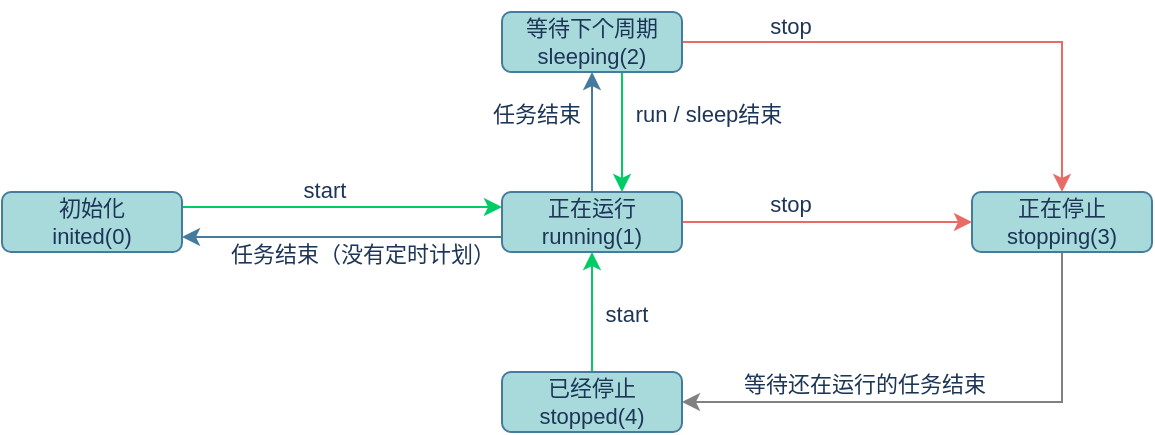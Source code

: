 <mxfile version="21.5.1" type="device" pages="4">
  <diagram id="g6lDtiG4-8VxV5Hu7_JA" name="状态定义">
    <mxGraphModel dx="984" dy="647" grid="0" gridSize="10" guides="1" tooltips="1" connect="1" arrows="1" fold="1" page="1" pageScale="1" pageWidth="3300" pageHeight="4681" background="none" math="0" shadow="0">
      <root>
        <mxCell id="0" />
        <mxCell id="1" parent="0" />
        <mxCell id="xrufn6TIUQ3kWhD8Fagj-7" style="edgeStyle=orthogonalEdgeStyle;rounded=0;orthogonalLoop=1;jettySize=auto;html=1;exitX=1;exitY=0.25;exitDx=0;exitDy=0;labelBackgroundColor=#F1FAEE;fontColor=#1D3557;entryX=0;entryY=0.25;entryDx=0;entryDy=0;strokeColor=#00CC66;fontSize=11;" parent="1" source="xrufn6TIUQ3kWhD8Fagj-1" target="xrufn6TIUQ3kWhD8Fagj-2" edge="1">
          <mxGeometry relative="1" as="geometry">
            <mxPoint x="590" y="505" as="targetPoint" />
            <Array as="points">
              <mxPoint x="540" y="498" />
              <mxPoint x="540" y="498" />
            </Array>
          </mxGeometry>
        </mxCell>
        <mxCell id="xrufn6TIUQ3kWhD8Fagj-1" value="&lt;font style=&quot;font-size: 11px;&quot;&gt;&lt;font style=&quot;font-size: 11px;&quot;&gt;初始化 &lt;/font&gt;&lt;br style=&quot;font-size: 11px;&quot;&gt;inited(0)&lt;/font&gt;" style="rounded=1;whiteSpace=wrap;html=1;fillColor=#A8DADC;strokeColor=#457B9D;fontColor=#1D3557;fontSize=11;" parent="1" vertex="1">
          <mxGeometry x="340" y="490" width="90" height="30" as="geometry" />
        </mxCell>
        <mxCell id="xrufn6TIUQ3kWhD8Fagj-48" style="edgeStyle=orthogonalEdgeStyle;rounded=0;sketch=0;orthogonalLoop=1;jettySize=auto;html=1;exitX=1;exitY=0.5;exitDx=0;exitDy=0;entryX=0;entryY=0.5;entryDx=0;entryDy=0;fillColor=#A8DADC;fontColor=#1D3557;strokeColor=#EA6B66;fontSize=11;" parent="1" source="xrufn6TIUQ3kWhD8Fagj-2" target="xrufn6TIUQ3kWhD8Fagj-5" edge="1">
          <mxGeometry relative="1" as="geometry" />
        </mxCell>
        <mxCell id="xrufn6TIUQ3kWhD8Fagj-50" style="edgeStyle=orthogonalEdgeStyle;rounded=0;sketch=0;orthogonalLoop=1;jettySize=auto;html=1;exitX=0.5;exitY=0;exitDx=0;exitDy=0;entryX=0.5;entryY=1;entryDx=0;entryDy=0;fillColor=#A8DADC;fontColor=#1D3557;strokeColor=#457B9D;fontSize=11;" parent="1" source="xrufn6TIUQ3kWhD8Fagj-2" target="xrufn6TIUQ3kWhD8Fagj-4" edge="1">
          <mxGeometry relative="1" as="geometry" />
        </mxCell>
        <mxCell id="xrufn6TIUQ3kWhD8Fagj-58" style="edgeStyle=orthogonalEdgeStyle;rounded=0;sketch=0;orthogonalLoop=1;jettySize=auto;html=1;exitX=0;exitY=0.75;exitDx=0;exitDy=0;entryX=1;entryY=0.75;entryDx=0;entryDy=0;strokeColor=#457B9D;fillColor=#A8DADC;fontColor=#1D3557;entryPerimeter=0;fontSize=11;" parent="1" source="xrufn6TIUQ3kWhD8Fagj-2" target="xrufn6TIUQ3kWhD8Fagj-1" edge="1">
          <mxGeometry relative="1" as="geometry" />
        </mxCell>
        <mxCell id="xrufn6TIUQ3kWhD8Fagj-2" value="&lt;font style=&quot;font-size: 11px;&quot;&gt;正在运行&lt;br style=&quot;font-size: 11px;&quot;&gt;running(1)&lt;/font&gt;" style="rounded=1;whiteSpace=wrap;html=1;fillColor=#A8DADC;strokeColor=#457B9D;fontColor=#1D3557;fontSize=11;" parent="1" vertex="1">
          <mxGeometry x="590" y="490" width="90" height="30" as="geometry" />
        </mxCell>
        <mxCell id="xrufn6TIUQ3kWhD8Fagj-13" style="edgeStyle=orthogonalEdgeStyle;rounded=0;orthogonalLoop=1;jettySize=auto;html=1;exitX=1;exitY=0.5;exitDx=0;exitDy=0;entryX=0.5;entryY=0;entryDx=0;entryDy=0;labelBackgroundColor=#F1FAEE;fontColor=#1D3557;strokeColor=#EA6B66;fontSize=11;" parent="1" source="xrufn6TIUQ3kWhD8Fagj-4" target="xrufn6TIUQ3kWhD8Fagj-5" edge="1">
          <mxGeometry relative="1" as="geometry" />
        </mxCell>
        <mxCell id="xrufn6TIUQ3kWhD8Fagj-53" style="edgeStyle=orthogonalEdgeStyle;rounded=0;sketch=0;orthogonalLoop=1;jettySize=auto;html=1;exitX=0.75;exitY=1;exitDx=0;exitDy=0;fillColor=#A8DADC;fontColor=#1D3557;strokeColor=#00CC66;fontSize=11;" parent="1" source="xrufn6TIUQ3kWhD8Fagj-4" edge="1">
          <mxGeometry relative="1" as="geometry">
            <mxPoint x="650" y="490" as="targetPoint" />
            <Array as="points">
              <mxPoint x="650" y="430" />
              <mxPoint x="650" y="490" />
            </Array>
          </mxGeometry>
        </mxCell>
        <mxCell id="xrufn6TIUQ3kWhD8Fagj-4" value="&lt;font style=&quot;font-size: 11px;&quot;&gt;等待下个周期&lt;br style=&quot;font-size: 11px;&quot;&gt;sleeping(2)&lt;/font&gt;" style="rounded=1;whiteSpace=wrap;html=1;fillColor=#A8DADC;strokeColor=#457B9D;fontColor=#1D3557;fontSize=11;" parent="1" vertex="1">
          <mxGeometry x="590" y="400" width="90" height="30" as="geometry" />
        </mxCell>
        <mxCell id="xrufn6TIUQ3kWhD8Fagj-59" style="edgeStyle=orthogonalEdgeStyle;rounded=0;sketch=0;orthogonalLoop=1;jettySize=auto;html=1;exitX=0.5;exitY=1;exitDx=0;exitDy=0;entryX=1;entryY=0.5;entryDx=0;entryDy=0;fillColor=#A8DADC;fontColor=#1D3557;strokeColor=#808080;fontSize=11;" parent="1" source="xrufn6TIUQ3kWhD8Fagj-5" target="xrufn6TIUQ3kWhD8Fagj-6" edge="1">
          <mxGeometry relative="1" as="geometry" />
        </mxCell>
        <mxCell id="xrufn6TIUQ3kWhD8Fagj-5" value="&lt;font style=&quot;font-size: 11px;&quot;&gt;正在停止&lt;br style=&quot;font-size: 11px;&quot;&gt;stopping(3)&lt;/font&gt;" style="rounded=1;whiteSpace=wrap;html=1;fillColor=#A8DADC;strokeColor=#457B9D;fontColor=#1D3557;fontSize=11;" parent="1" vertex="1">
          <mxGeometry x="825" y="490" width="90" height="30" as="geometry" />
        </mxCell>
        <mxCell id="xrufn6TIUQ3kWhD8Fagj-60" style="edgeStyle=orthogonalEdgeStyle;rounded=0;sketch=0;orthogonalLoop=1;jettySize=auto;html=1;exitX=0.5;exitY=1;exitDx=0;exitDy=0;entryX=0.5;entryY=0;entryDx=0;entryDy=0;fillColor=#A8DADC;fontColor=#1D3557;endArrow=none;endFill=0;startArrow=classic;startFill=1;strokeColor=#00CC66;fontSize=11;" parent="1" source="xrufn6TIUQ3kWhD8Fagj-2" target="xrufn6TIUQ3kWhD8Fagj-6" edge="1">
          <mxGeometry relative="1" as="geometry">
            <Array as="points">
              <mxPoint x="635" y="520" />
              <mxPoint x="635" y="520" />
            </Array>
          </mxGeometry>
        </mxCell>
        <mxCell id="xrufn6TIUQ3kWhD8Fagj-6" value="&lt;font style=&quot;font-size: 11px;&quot;&gt;已经停止&lt;br style=&quot;font-size: 11px;&quot;&gt;stopped(4)&lt;/font&gt;" style="rounded=1;whiteSpace=wrap;html=1;fillColor=#A8DADC;strokeColor=#457B9D;fontColor=#1D3557;fontSize=11;" parent="1" vertex="1">
          <mxGeometry x="590" y="580" width="90" height="30" as="geometry" />
        </mxCell>
        <mxCell id="xrufn6TIUQ3kWhD8Fagj-9" value="start" style="text;html=1;resizable=0;autosize=1;align=center;verticalAlign=middle;points=[];fillColor=none;strokeColor=none;rounded=0;fontColor=#1D3557;fontSize=11;" parent="1" vertex="1">
          <mxGeometry x="632" y="538" width="39" height="25" as="geometry" />
        </mxCell>
        <mxCell id="xrufn6TIUQ3kWhD8Fagj-22" value="&lt;font style=&quot;font-size: 11px;&quot;&gt;stop&lt;/font&gt;" style="text;html=1;resizable=0;autosize=1;align=center;verticalAlign=middle;points=[];fillColor=none;strokeColor=none;rounded=0;fontColor=#1D3557;fontSize=11;" parent="1" vertex="1">
          <mxGeometry x="714" y="394" width="39" height="25" as="geometry" />
        </mxCell>
        <mxCell id="xrufn6TIUQ3kWhD8Fagj-23" value="stop" style="text;html=1;resizable=0;autosize=1;align=center;verticalAlign=middle;points=[];fillColor=none;strokeColor=none;rounded=0;fontColor=#1D3557;fontSize=11;" parent="1" vertex="1">
          <mxGeometry x="714" y="483" width="39" height="25" as="geometry" />
        </mxCell>
        <mxCell id="xrufn6TIUQ3kWhD8Fagj-10" value="start" style="text;html=1;resizable=0;autosize=1;align=center;verticalAlign=middle;points=[];fillColor=none;strokeColor=none;rounded=0;fontColor=#1D3557;fontSize=11;" parent="1" vertex="1">
          <mxGeometry x="481" y="476" width="39" height="25" as="geometry" />
        </mxCell>
        <mxCell id="xrufn6TIUQ3kWhD8Fagj-41" value="任务结束（没有定时计划）" style="text;html=1;resizable=0;autosize=1;align=center;verticalAlign=middle;points=[];fillColor=none;strokeColor=none;rounded=0;sketch=0;fontColor=#1D3557;fontSize=11;" parent="1" vertex="1">
          <mxGeometry x="445" y="508" width="150" height="25" as="geometry" />
        </mxCell>
        <mxCell id="xrufn6TIUQ3kWhD8Fagj-42" value="等待还在运行的任务结束" style="text;html=1;resizable=0;autosize=1;align=center;verticalAlign=middle;points=[];fillColor=none;strokeColor=none;rounded=0;sketch=0;fontColor=#1D3557;fontSize=11;" parent="1" vertex="1">
          <mxGeometry x="701" y="573" width="139" height="25" as="geometry" />
        </mxCell>
        <mxCell id="xrufn6TIUQ3kWhD8Fagj-54" value="任务结束" style="text;html=1;resizable=0;autosize=1;align=center;verticalAlign=middle;points=[];fillColor=none;strokeColor=none;rounded=0;sketch=0;fontColor=#1D3557;fontSize=11;" parent="1" vertex="1">
          <mxGeometry x="576" y="438" width="62" height="25" as="geometry" />
        </mxCell>
        <mxCell id="xrufn6TIUQ3kWhD8Fagj-55" value="run / sleep结束" style="text;html=1;resizable=0;autosize=1;align=center;verticalAlign=middle;points=[];fillColor=none;strokeColor=none;rounded=0;sketch=0;fontColor=#1D3557;fontSize=11;" parent="1" vertex="1">
          <mxGeometry x="647" y="438" width="91" height="25" as="geometry" />
        </mxCell>
      </root>
    </mxGraphModel>
  </diagram>
  <diagram id="kG4Y865oy3sD0dT4zoLM" name="调度线程">
    <mxGraphModel dx="984" dy="647" grid="0" gridSize="10" guides="1" tooltips="1" connect="1" arrows="1" fold="1" page="1" pageScale="1" pageWidth="3300" pageHeight="4681" math="0" shadow="0">
      <root>
        <mxCell id="zaFY1iaofwVrukh23e-2-0" />
        <mxCell id="zaFY1iaofwVrukh23e-2-1" parent="zaFY1iaofwVrukh23e-2-0" />
        <mxCell id="DZD09VHfXS4Yu99rWx25-0" style="edgeStyle=orthogonalEdgeStyle;rounded=0;sketch=0;orthogonalLoop=1;jettySize=auto;html=1;exitX=0.5;exitY=1;exitDx=0;exitDy=0;entryX=0.5;entryY=0;entryDx=0;entryDy=0;strokeColor=#457B9D;fillColor=#A8DADC;fontColor=#1D3557;fontSize=11;" parent="zaFY1iaofwVrukh23e-2-1" source="DZD09VHfXS4Yu99rWx25-1" target="DZD09VHfXS4Yu99rWx25-4" edge="1">
          <mxGeometry relative="1" as="geometry" />
        </mxCell>
        <mxCell id="DZD09VHfXS4Yu99rWx25-1" value="&lt;font style=&quot;font-size: 11px;&quot;&gt;inited&lt;/font&gt;" style="rounded=1;whiteSpace=wrap;html=1;fillColor=#A8DADC;strokeColor=#457B9D;fontColor=#FF0000;fontSize=11;" parent="zaFY1iaofwVrukh23e-2-1" vertex="1">
          <mxGeometry x="480" y="380" width="80" height="20" as="geometry" />
        </mxCell>
        <mxCell id="DZD09VHfXS4Yu99rWx25-2" style="edgeStyle=orthogonalEdgeStyle;rounded=0;sketch=0;orthogonalLoop=1;jettySize=auto;html=1;exitX=0.5;exitY=1;exitDx=0;exitDy=0;entryX=0.5;entryY=0;entryDx=0;entryDy=0;strokeColor=#457B9D;fillColor=#A8DADC;fontColor=#1D3557;fontSize=11;" parent="zaFY1iaofwVrukh23e-2-1" source="DZD09VHfXS4Yu99rWx25-4" target="DZD09VHfXS4Yu99rWx25-6" edge="1">
          <mxGeometry relative="1" as="geometry" />
        </mxCell>
        <mxCell id="DZD09VHfXS4Yu99rWx25-3" style="edgeStyle=orthogonalEdgeStyle;rounded=0;sketch=0;orthogonalLoop=1;jettySize=auto;html=1;exitX=1;exitY=0.5;exitDx=0;exitDy=0;entryX=0;entryY=0.5;entryDx=0;entryDy=0;strokeColor=#457B9D;fillColor=#A8DADC;fontColor=#1D3557;fontSize=11;" parent="zaFY1iaofwVrukh23e-2-1" source="DZD09VHfXS4Yu99rWx25-4" target="DZD09VHfXS4Yu99rWx25-16" edge="1">
          <mxGeometry relative="1" as="geometry" />
        </mxCell>
        <mxCell id="DZD09VHfXS4Yu99rWx25-4" value="1. 状态是否为&amp;nbsp;&lt;font color=&quot;#ff0000&quot; style=&quot;font-size: 11px;&quot;&gt;stopping&lt;/font&gt;" style="rhombus;whiteSpace=wrap;html=1;fillColor=#A8DADC;strokeColor=#457B9D;fontColor=#1D3557;fontSize=11;" parent="zaFY1iaofwVrukh23e-2-1" vertex="1">
          <mxGeometry x="426.25" y="440" width="187.5" height="50" as="geometry" />
        </mxCell>
        <mxCell id="DZD09VHfXS4Yu99rWx25-5" style="edgeStyle=orthogonalEdgeStyle;rounded=0;sketch=0;orthogonalLoop=1;jettySize=auto;html=1;exitX=0.5;exitY=1;exitDx=0;exitDy=0;entryX=0.5;entryY=0;entryDx=0;entryDy=0;strokeColor=#457B9D;fillColor=#A8DADC;fontColor=#1D3557;fontSize=11;" parent="zaFY1iaofwVrukh23e-2-1" source="DZD09VHfXS4Yu99rWx25-6" target="DZD09VHfXS4Yu99rWx25-8" edge="1">
          <mxGeometry relative="1" as="geometry" />
        </mxCell>
        <mxCell id="DZD09VHfXS4Yu99rWx25-6" value="2. 状态切换为&amp;nbsp;&lt;font color=&quot;#ff0000&quot; style=&quot;font-size: 11px;&quot;&gt;running&lt;/font&gt;" style="rounded=1;whiteSpace=wrap;html=1;fillColor=#A8DADC;strokeColor=#457B9D;fontColor=#1D3557;fontSize=11;" parent="zaFY1iaofwVrukh23e-2-1" vertex="1">
          <mxGeometry x="438.75" y="530" width="162.5" height="20" as="geometry" />
        </mxCell>
        <mxCell id="DZD09VHfXS4Yu99rWx25-7" style="edgeStyle=orthogonalEdgeStyle;rounded=0;sketch=0;orthogonalLoop=1;jettySize=auto;html=1;exitX=0.5;exitY=1;exitDx=0;exitDy=0;entryX=0.5;entryY=0;entryDx=0;entryDy=0;strokeColor=#457B9D;fillColor=#A8DADC;fontColor=#1D3557;fontSize=11;" parent="zaFY1iaofwVrukh23e-2-1" source="DZD09VHfXS4Yu99rWx25-8" edge="1">
          <mxGeometry relative="1" as="geometry">
            <mxPoint x="520" y="650" as="targetPoint" />
          </mxGeometry>
        </mxCell>
        <mxCell id="DZD09VHfXS4Yu99rWx25-8" value="3. 执行任务" style="rounded=1;whiteSpace=wrap;html=1;fillColor=#A8DADC;strokeColor=#457B9D;fontColor=#1D3557;fontSize=11;" parent="zaFY1iaofwVrukh23e-2-1" vertex="1">
          <mxGeometry x="462.5" y="590" width="115" height="20" as="geometry" />
        </mxCell>
        <mxCell id="DZD09VHfXS4Yu99rWx25-9" style="edgeStyle=orthogonalEdgeStyle;rounded=0;sketch=0;orthogonalLoop=1;jettySize=auto;html=1;exitX=0.5;exitY=1;exitDx=0;exitDy=0;entryX=0.5;entryY=0;entryDx=0;entryDy=0;strokeColor=#457B9D;fillColor=#A8DADC;fontColor=#1D3557;fontSize=11;" parent="zaFY1iaofwVrukh23e-2-1" target="DZD09VHfXS4Yu99rWx25-14" edge="1">
          <mxGeometry relative="1" as="geometry">
            <mxPoint x="520" y="670" as="sourcePoint" />
          </mxGeometry>
        </mxCell>
        <mxCell id="DZD09VHfXS4Yu99rWx25-10" style="edgeStyle=orthogonalEdgeStyle;rounded=0;orthogonalLoop=1;jettySize=auto;html=1;exitX=0;exitY=0.5;exitDx=0;exitDy=0;strokeColor=#FF8000;fontSize=11;fontColor=#FF0000;" parent="zaFY1iaofwVrukh23e-2-1" source="uvZB7Zl5OegRWDBuL2JR-0" edge="1">
          <mxGeometry relative="1" as="geometry">
            <Array as="points">
              <mxPoint x="350" y="660" />
            </Array>
            <mxPoint x="350" y="465" as="targetPoint" />
            <mxPoint x="460" y="660" as="sourcePoint" />
          </mxGeometry>
        </mxCell>
        <mxCell id="DZD09VHfXS4Yu99rWx25-12" style="edgeStyle=orthogonalEdgeStyle;rounded=0;sketch=0;orthogonalLoop=1;jettySize=auto;html=1;exitX=0;exitY=0.5;exitDx=0;exitDy=0;fillColor=#A8DADC;fontColor=#1D3557;strokeColor=#FF8000;fontSize=11;" parent="zaFY1iaofwVrukh23e-2-1" source="DZD09VHfXS4Yu99rWx25-14" edge="1">
          <mxGeometry relative="1" as="geometry">
            <mxPoint x="200" y="465" as="targetPoint" />
            <Array as="points">
              <mxPoint x="200" y="720" />
              <mxPoint x="200" y="465" />
            </Array>
          </mxGeometry>
        </mxCell>
        <mxCell id="DZD09VHfXS4Yu99rWx25-13" style="edgeStyle=orthogonalEdgeStyle;rounded=0;sketch=0;orthogonalLoop=1;jettySize=auto;html=1;exitX=0.5;exitY=1;exitDx=0;exitDy=0;entryX=0;entryY=0.5;entryDx=0;entryDy=0;strokeColor=#457B9D;fillColor=#A8DADC;fontColor=#1D3557;fontSize=11;" parent="zaFY1iaofwVrukh23e-2-1" source="DZD09VHfXS4Yu99rWx25-14" target="DZD09VHfXS4Yu99rWx25-4" edge="1">
          <mxGeometry relative="1" as="geometry">
            <Array as="points">
              <mxPoint x="520" y="760" />
              <mxPoint x="180" y="760" />
              <mxPoint x="180" y="465" />
            </Array>
          </mxGeometry>
        </mxCell>
        <mxCell id="DZD09VHfXS4Yu99rWx25-14" value="5. 状态切换为&amp;nbsp;&lt;font color=&quot;#ff0000&quot; style=&quot;font-size: 11px;&quot;&gt;sleeping，&lt;/font&gt;sleep等待下次执行" style="rounded=1;whiteSpace=wrap;html=1;fillColor=#A8DADC;strokeColor=#457B9D;fontColor=#1D3557;fontSize=11;" parent="zaFY1iaofwVrukh23e-2-1" vertex="1">
          <mxGeometry x="380" y="710" width="280" height="20" as="geometry" />
        </mxCell>
        <mxCell id="OCd9B7eRaRvcAeXIPr1n-4" style="edgeStyle=orthogonalEdgeStyle;rounded=0;orthogonalLoop=1;jettySize=auto;html=1;exitX=0.5;exitY=1;exitDx=0;exitDy=0;entryX=0.5;entryY=0;entryDx=0;entryDy=0;startArrow=none;startFill=0;endArrow=classic;endFill=1;strokeColor=#457B9D;fontSize=11;" parent="zaFY1iaofwVrukh23e-2-1" source="DZD09VHfXS4Yu99rWx25-16" edge="1">
          <mxGeometry relative="1" as="geometry">
            <mxPoint x="735" y="510" as="targetPoint" />
          </mxGeometry>
        </mxCell>
        <mxCell id="DZD09VHfXS4Yu99rWx25-16" value="尝试取消任务" style="rounded=1;whiteSpace=wrap;html=1;fillColor=#A8DADC;strokeColor=#457B9D;fontColor=#1D3557;fontSize=11;" parent="zaFY1iaofwVrukh23e-2-1" vertex="1">
          <mxGeometry x="680" y="455" width="110" height="20" as="geometry" />
        </mxCell>
        <mxCell id="DZD09VHfXS4Yu99rWx25-17" value="&lt;span style=&quot;font-size: 11px;&quot;&gt;状态切换为&lt;/span&gt;&lt;font color=&quot;#006600&quot; style=&quot;font-size: 11px;&quot;&gt;&amp;nbsp;&lt;/font&gt;&lt;font color=&quot;#ff0000&quot; style=&quot;font-size: 11px;&quot;&gt;stopped&lt;/font&gt;" style="rounded=1;whiteSpace=wrap;html=1;fillColor=#A8DADC;strokeColor=#457B9D;fontColor=#1D3557;fontSize=11;" parent="zaFY1iaofwVrukh23e-2-1" vertex="1">
          <mxGeometry x="665" y="570" width="140" height="20" as="geometry" />
        </mxCell>
        <mxCell id="DZD09VHfXS4Yu99rWx25-18" value="stop / run (中断)" style="text;html=1;resizable=0;autosize=1;align=center;verticalAlign=middle;points=[];fillColor=none;strokeColor=none;rounded=0;sketch=0;fontColor=#1D3557;fontSize=11;" parent="zaFY1iaofwVrukh23e-2-1" vertex="1">
          <mxGeometry x="234" y="698" width="96" height="25" as="geometry" />
        </mxCell>
        <mxCell id="DZD09VHfXS4Yu99rWx25-19" value="sleep 结束" style="text;html=1;resizable=0;autosize=1;align=center;verticalAlign=middle;points=[];fillColor=none;strokeColor=none;rounded=0;sketch=0;fontColor=#1D3557;fontSize=11;" parent="zaFY1iaofwVrukh23e-2-1" vertex="1">
          <mxGeometry x="206" y="738" width="69" height="25" as="geometry" />
        </mxCell>
        <mxCell id="DZD09VHfXS4Yu99rWx25-20" value="stop (中断)" style="text;html=1;resizable=0;autosize=1;align=center;verticalAlign=middle;points=[];fillColor=none;strokeColor=none;rounded=0;sketch=0;fontColor=#1D3557;fontSize=11;" parent="zaFY1iaofwVrukh23e-2-1" vertex="1">
          <mxGeometry x="360" y="638" width="71" height="25" as="geometry" />
        </mxCell>
        <mxCell id="OCd9B7eRaRvcAeXIPr1n-0" value="start" style="text;html=1;resizable=0;autosize=1;align=center;verticalAlign=middle;points=[];fillColor=none;strokeColor=none;rounded=0;fontSize=11;" parent="zaFY1iaofwVrukh23e-2-1" vertex="1">
          <mxGeometry x="519" y="408" width="39" height="25" as="geometry" />
        </mxCell>
        <mxCell id="OCd9B7eRaRvcAeXIPr1n-5" style="edgeStyle=orthogonalEdgeStyle;rounded=0;orthogonalLoop=1;jettySize=auto;html=1;exitX=0.5;exitY=1;exitDx=0;exitDy=0;entryX=0.5;entryY=0;entryDx=0;entryDy=0;startArrow=none;startFill=0;endArrow=classic;endFill=1;strokeColor=#457B9D;fontSize=11;" parent="zaFY1iaofwVrukh23e-2-1" target="DZD09VHfXS4Yu99rWx25-17" edge="1">
          <mxGeometry relative="1" as="geometry">
            <mxPoint x="735" y="530" as="sourcePoint" />
          </mxGeometry>
        </mxCell>
        <mxCell id="OCd9B7eRaRvcAeXIPr1n-6" value="N" style="text;html=1;resizable=0;autosize=1;align=center;verticalAlign=middle;points=[];fillColor=none;strokeColor=none;rounded=0;fontSize=11;" parent="zaFY1iaofwVrukh23e-2-1" vertex="1">
          <mxGeometry x="517" y="488" width="26" height="25" as="geometry" />
        </mxCell>
        <mxCell id="OCd9B7eRaRvcAeXIPr1n-7" value="Y" style="text;html=1;resizable=0;autosize=1;align=center;verticalAlign=middle;points=[];fillColor=none;strokeColor=none;rounded=0;fontSize=11;" parent="zaFY1iaofwVrukh23e-2-1" vertex="1">
          <mxGeometry x="611.75" y="438" width="25" height="25" as="geometry" />
        </mxCell>
        <mxCell id="uvZB7Zl5OegRWDBuL2JR-0" value="4. 等待任务结束" style="rounded=1;whiteSpace=wrap;html=1;fillColor=#A8DADC;strokeColor=#457B9D;fontColor=#1D3557;fontSize=11;" parent="zaFY1iaofwVrukh23e-2-1" vertex="1">
          <mxGeometry x="462.5" y="650" width="115" height="20" as="geometry" />
        </mxCell>
        <mxCell id="uvZB7Zl5OegRWDBuL2JR-2" value="&amp;nbsp;等待任务结束" style="rounded=1;whiteSpace=wrap;html=1;fillColor=#A8DADC;strokeColor=#457B9D;fontColor=#1D3557;fontSize=11;" parent="zaFY1iaofwVrukh23e-2-1" vertex="1">
          <mxGeometry x="675" y="510" width="120" height="20" as="geometry" />
        </mxCell>
      </root>
    </mxGraphModel>
  </diagram>
  <diagram id="u6JaHBzm-4IVrLjLrWQ1" name="任务执行">
    <mxGraphModel dx="984" dy="647" grid="0" gridSize="10" guides="1" tooltips="1" connect="1" arrows="1" fold="1" page="1" pageScale="1" pageWidth="1654" pageHeight="2336" background="none" math="0" shadow="0">
      <root>
        <mxCell id="sWRneAup3COe-1ulVjkM-0" />
        <mxCell id="sWRneAup3COe-1ulVjkM-1" parent="sWRneAup3COe-1ulVjkM-0" />
        <mxCell id="sWRneAup3COe-1ulVjkM-19" style="edgeStyle=orthogonalEdgeStyle;rounded=0;orthogonalLoop=1;jettySize=auto;html=1;exitX=0.5;exitY=1;exitDx=0;exitDy=0;entryX=0.5;entryY=0;entryDx=0;entryDy=0;labelBackgroundColor=#F1FAEE;strokeColor=#457B9D;fontColor=#1D3557;fontSize=11;" parent="sWRneAup3COe-1ulVjkM-1" source="sWRneAup3COe-1ulVjkM-2" target="sWRneAup3COe-1ulVjkM-3" edge="1">
          <mxGeometry relative="1" as="geometry" />
        </mxCell>
        <mxCell id="sWRneAup3COe-1ulVjkM-2" value="状态切换为 &lt;font color=&quot;#ff3333&quot;&gt;running&lt;/font&gt;" style="rounded=1;whiteSpace=wrap;html=1;fillColor=#A8DADC;strokeColor=#457B9D;fontColor=#1D3557;fontSize=11;" parent="sWRneAup3COe-1ulVjkM-1" vertex="1">
          <mxGeometry x="320" y="160" width="140" height="20" as="geometry" />
        </mxCell>
        <mxCell id="sWRneAup3COe-1ulVjkM-20" style="edgeStyle=orthogonalEdgeStyle;rounded=0;orthogonalLoop=1;jettySize=auto;html=1;exitX=0.5;exitY=1;exitDx=0;exitDy=0;entryX=0.5;entryY=0;entryDx=0;entryDy=0;labelBackgroundColor=#F1FAEE;strokeColor=#457B9D;fontColor=#1D3557;fontSize=11;" parent="sWRneAup3COe-1ulVjkM-1" source="sWRneAup3COe-1ulVjkM-3" target="sWRneAup3COe-1ulVjkM-4" edge="1">
          <mxGeometry relative="1" as="geometry" />
        </mxCell>
        <mxCell id="sWRneAup3COe-1ulVjkM-3" value="获取待执行的任务 tasks" style="rounded=1;whiteSpace=wrap;html=1;fillColor=#A8DADC;strokeColor=#457B9D;fontColor=#1D3557;fontSize=11;" parent="sWRneAup3COe-1ulVjkM-1" vertex="1">
          <mxGeometry x="320" y="200" width="140" height="20" as="geometry" />
        </mxCell>
        <mxCell id="sWRneAup3COe-1ulVjkM-21" style="edgeStyle=orthogonalEdgeStyle;rounded=0;orthogonalLoop=1;jettySize=auto;html=1;exitX=0.5;exitY=1;exitDx=0;exitDy=0;entryX=0.5;entryY=0;entryDx=0;entryDy=0;labelBackgroundColor=#F1FAEE;strokeColor=#457B9D;fontColor=#1D3557;fontSize=11;" parent="sWRneAup3COe-1ulVjkM-1" source="sWRneAup3COe-1ulVjkM-4" target="sWRneAup3COe-1ulVjkM-5" edge="1">
          <mxGeometry relative="1" as="geometry" />
        </mxCell>
        <mxCell id="sWRneAup3COe-1ulVjkM-4" value="创建实例 completeLatch" style="rounded=1;whiteSpace=wrap;html=1;fillColor=#A8DADC;strokeColor=#457B9D;fontColor=#1D3557;fontSize=11;" parent="sWRneAup3COe-1ulVjkM-1" vertex="1">
          <mxGeometry x="320" y="240" width="140" height="20" as="geometry" />
        </mxCell>
        <mxCell id="sWRneAup3COe-1ulVjkM-22" style="edgeStyle=orthogonalEdgeStyle;rounded=0;orthogonalLoop=1;jettySize=auto;html=1;exitX=0.5;exitY=1;exitDx=0;exitDy=0;entryX=0.5;entryY=0;entryDx=0;entryDy=0;labelBackgroundColor=#F1FAEE;strokeColor=#457B9D;fontColor=#1D3557;fontSize=11;" parent="sWRneAup3COe-1ulVjkM-1" source="sWRneAup3COe-1ulVjkM-5" target="sWRneAup3COe-1ulVjkM-6" edge="1">
          <mxGeometry relative="1" as="geometry" />
        </mxCell>
        <mxCell id="sWRneAup3COe-1ulVjkM-5" value="task = tasks.next()" style="rounded=1;whiteSpace=wrap;html=1;fillColor=#A8DADC;strokeColor=#457B9D;fontColor=#1D3557;fontSize=11;" parent="sWRneAup3COe-1ulVjkM-1" vertex="1">
          <mxGeometry x="330" y="280" width="120" height="20" as="geometry" />
        </mxCell>
        <mxCell id="sWRneAup3COe-1ulVjkM-23" style="edgeStyle=orthogonalEdgeStyle;rounded=0;orthogonalLoop=1;jettySize=auto;html=1;exitX=0.5;exitY=1;exitDx=0;exitDy=0;entryX=0.5;entryY=0;entryDx=0;entryDy=0;labelBackgroundColor=#F1FAEE;strokeColor=#457B9D;fontColor=#1D3557;fontSize=11;" parent="sWRneAup3COe-1ulVjkM-1" source="sWRneAup3COe-1ulVjkM-6" target="sWRneAup3COe-1ulVjkM-10" edge="1">
          <mxGeometry relative="1" as="geometry" />
        </mxCell>
        <mxCell id="sWRneAup3COe-1ulVjkM-28" style="edgeStyle=orthogonalEdgeStyle;rounded=0;orthogonalLoop=1;jettySize=auto;html=1;exitX=1;exitY=0.5;exitDx=0;exitDy=0;entryX=0;entryY=0.5;entryDx=0;entryDy=0;labelBackgroundColor=#F1FAEE;strokeColor=#457B9D;fontColor=#1D3557;fontSize=11;" parent="sWRneAup3COe-1ulVjkM-1" source="sWRneAup3COe-1ulVjkM-6" target="sWRneAup3COe-1ulVjkM-7" edge="1">
          <mxGeometry relative="1" as="geometry" />
        </mxCell>
        <mxCell id="sWRneAup3COe-1ulVjkM-6" value="task == null" style="rhombus;whiteSpace=wrap;html=1;fillColor=#A8DADC;strokeColor=#457B9D;fontColor=#1D3557;fontSize=11;" parent="sWRneAup3COe-1ulVjkM-1" vertex="1">
          <mxGeometry x="350" y="350" width="80" height="40" as="geometry" />
        </mxCell>
        <mxCell id="sWRneAup3COe-1ulVjkM-29" style="edgeStyle=orthogonalEdgeStyle;rounded=0;orthogonalLoop=1;jettySize=auto;html=1;exitX=0.5;exitY=0;exitDx=0;exitDy=0;entryX=0.5;entryY=1;entryDx=0;entryDy=0;labelBackgroundColor=#F1FAEE;strokeColor=#457B9D;fontColor=#1D3557;fontSize=11;" parent="sWRneAup3COe-1ulVjkM-1" source="sWRneAup3COe-1ulVjkM-7" target="sWRneAup3COe-1ulVjkM-8" edge="1">
          <mxGeometry relative="1" as="geometry" />
        </mxCell>
        <mxCell id="sWRneAup3COe-1ulVjkM-7" value="将 completeLatch 注入 task" style="rounded=1;whiteSpace=wrap;html=1;fillColor=#A8DADC;strokeColor=#457B9D;fontColor=#1D3557;fontSize=11;" parent="sWRneAup3COe-1ulVjkM-1" vertex="1">
          <mxGeometry x="520" y="360" width="160" height="20" as="geometry" />
        </mxCell>
        <mxCell id="sWRneAup3COe-1ulVjkM-30" style="edgeStyle=orthogonalEdgeStyle;rounded=0;orthogonalLoop=1;jettySize=auto;html=1;exitX=0.5;exitY=0;exitDx=0;exitDy=0;entryX=0.5;entryY=1;entryDx=0;entryDy=0;labelBackgroundColor=#F1FAEE;strokeColor=#457B9D;fontColor=#1D3557;fontSize=11;" parent="sWRneAup3COe-1ulVjkM-1" source="sWRneAup3COe-1ulVjkM-8" target="sWRneAup3COe-1ulVjkM-9" edge="1">
          <mxGeometry relative="1" as="geometry" />
        </mxCell>
        <mxCell id="sWRneAup3COe-1ulVjkM-33" style="edgeStyle=orthogonalEdgeStyle;rounded=0;orthogonalLoop=1;jettySize=auto;html=1;exitX=1;exitY=0.5;exitDx=0;exitDy=0;entryX=0;entryY=0.5;entryDx=0;entryDy=0;dashed=1;labelBackgroundColor=#F1FAEE;strokeColor=#457B9D;fontColor=#1D3557;fontSize=11;" parent="sWRneAup3COe-1ulVjkM-1" source="sWRneAup3COe-1ulVjkM-8" target="sWRneAup3COe-1ulVjkM-12" edge="1">
          <mxGeometry relative="1" as="geometry" />
        </mxCell>
        <mxCell id="sWRneAup3COe-1ulVjkM-8" value="提交 task" style="rounded=1;whiteSpace=wrap;html=1;fillColor=#A8DADC;strokeColor=#457B9D;fontColor=#1D3557;fontSize=11;" parent="sWRneAup3COe-1ulVjkM-1" vertex="1">
          <mxGeometry x="560" y="320" width="80" height="20" as="geometry" />
        </mxCell>
        <mxCell id="sWRneAup3COe-1ulVjkM-31" style="edgeStyle=orthogonalEdgeStyle;rounded=0;orthogonalLoop=1;jettySize=auto;html=1;exitX=0;exitY=0.5;exitDx=0;exitDy=0;entryX=1;entryY=0.5;entryDx=0;entryDy=0;labelBackgroundColor=#F1FAEE;strokeColor=#457B9D;fontColor=#1D3557;fontSize=11;" parent="sWRneAup3COe-1ulVjkM-1" source="sWRneAup3COe-1ulVjkM-9" target="sWRneAup3COe-1ulVjkM-5" edge="1">
          <mxGeometry relative="1" as="geometry" />
        </mxCell>
        <mxCell id="sWRneAup3COe-1ulVjkM-9" value="completeLatch.increaseTaskNotCompleted()" style="rounded=1;whiteSpace=wrap;html=1;fillColor=#A8DADC;strokeColor=#457B9D;fontColor=#1D3557;fontSize=11;" parent="sWRneAup3COe-1ulVjkM-1" vertex="1">
          <mxGeometry x="480" y="280" width="240" height="20" as="geometry" />
        </mxCell>
        <mxCell id="sWRneAup3COe-1ulVjkM-24" style="edgeStyle=orthogonalEdgeStyle;rounded=0;orthogonalLoop=1;jettySize=auto;html=1;exitX=0.5;exitY=1;exitDx=0;exitDy=0;entryX=0.5;entryY=0;entryDx=0;entryDy=0;labelBackgroundColor=#F1FAEE;strokeColor=#457B9D;fontColor=#1D3557;fontSize=11;" parent="sWRneAup3COe-1ulVjkM-1" source="sWRneAup3COe-1ulVjkM-10" target="sWRneAup3COe-1ulVjkM-11" edge="1">
          <mxGeometry relative="1" as="geometry" />
        </mxCell>
        <mxCell id="sWRneAup3COe-1ulVjkM-10" value="completeLatch.submitCompleted()" style="rounded=1;whiteSpace=wrap;html=1;fillColor=#A8DADC;strokeColor=#457B9D;fontColor=#1D3557;fontSize=11;" parent="sWRneAup3COe-1ulVjkM-1" vertex="1">
          <mxGeometry x="290" y="410" width="200" height="20" as="geometry" />
        </mxCell>
        <mxCell id="sWRneAup3COe-1ulVjkM-25" style="edgeStyle=orthogonalEdgeStyle;rounded=0;orthogonalLoop=1;jettySize=auto;html=1;exitX=0.5;exitY=1;exitDx=0;exitDy=0;entryX=0.5;entryY=0;entryDx=0;entryDy=0;labelBackgroundColor=#F1FAEE;strokeColor=#457B9D;fontColor=#1D3557;fontSize=11;" parent="sWRneAup3COe-1ulVjkM-1" source="sWRneAup3COe-1ulVjkM-11" target="sWRneAup3COe-1ulVjkM-16" edge="1">
          <mxGeometry relative="1" as="geometry" />
        </mxCell>
        <mxCell id="sWRneAup3COe-1ulVjkM-36" style="edgeStyle=orthogonalEdgeStyle;rounded=0;orthogonalLoop=1;jettySize=auto;html=1;exitX=0;exitY=0.5;exitDx=0;exitDy=0;entryX=1;entryY=0.5;entryDx=0;entryDy=0;labelBackgroundColor=#F1FAEE;fontColor=#1D3557;strokeColor=#B5739D;fontSize=11;" parent="sWRneAup3COe-1ulVjkM-1" target="sWRneAup3COe-1ulVjkM-14" edge="1">
          <mxGeometry relative="1" as="geometry">
            <mxPoint x="225" y="505" as="sourcePoint" />
          </mxGeometry>
        </mxCell>
        <mxCell id="sWRneAup3COe-1ulVjkM-11" value="completeLatch.hasSubmitCompleted()&lt;br style=&quot;font-size: 11px;&quot;&gt;&amp;amp;&amp;amp;&lt;br style=&quot;font-size: 11px;&quot;&gt;completeLatch.hasTaskCompleted()" style="rhombus;whiteSpace=wrap;html=1;fontColor=#1D3557;fillColor=#CDA2BE;strokeColor=#B5739D;fontSize=11;" parent="sWRneAup3COe-1ulVjkM-1" vertex="1">
          <mxGeometry x="215" y="460" width="350" height="90" as="geometry" />
        </mxCell>
        <mxCell id="sWRneAup3COe-1ulVjkM-34" style="edgeStyle=orthogonalEdgeStyle;rounded=0;orthogonalLoop=1;jettySize=auto;html=1;exitX=0.5;exitY=1;exitDx=0;exitDy=0;entryX=0.5;entryY=0;entryDx=0;entryDy=0;labelBackgroundColor=#F1FAEE;fontColor=#1D3557;strokeColor=#FFB570;fontSize=11;" parent="sWRneAup3COe-1ulVjkM-1" source="sWRneAup3COe-1ulVjkM-12" target="sWRneAup3COe-1ulVjkM-13" edge="1">
          <mxGeometry relative="1" as="geometry" />
        </mxCell>
        <mxCell id="sWRneAup3COe-1ulVjkM-12" value="任务线程执行 task" style="rounded=1;whiteSpace=wrap;html=1;fontColor=#1D3557;fillColor=#FFCE9F;strokeColor=#FFB570;fontSize=11;" parent="sWRneAup3COe-1ulVjkM-1" vertex="1">
          <mxGeometry x="720" y="320" width="120" height="20" as="geometry" />
        </mxCell>
        <mxCell id="sWRneAup3COe-1ulVjkM-35" style="edgeStyle=orthogonalEdgeStyle;rounded=0;orthogonalLoop=1;jettySize=auto;html=1;exitX=0.5;exitY=1;exitDx=0;exitDy=0;labelBackgroundColor=#F1FAEE;fontColor=#1D3557;strokeColor=#FFB570;fontSize=11;" parent="sWRneAup3COe-1ulVjkM-1" source="sWRneAup3COe-1ulVjkM-13" edge="1">
          <mxGeometry relative="1" as="geometry">
            <mxPoint x="560" y="505" as="targetPoint" />
            <Array as="points">
              <mxPoint x="780" y="505" />
            </Array>
          </mxGeometry>
        </mxCell>
        <mxCell id="sWRneAup3COe-1ulVjkM-13" value="task 执行结束" style="rounded=1;whiteSpace=wrap;html=1;fontColor=#1D3557;strokeColor=#FFB570;fillColor=#FFCE9F;fontSize=11;" parent="sWRneAup3COe-1ulVjkM-1" vertex="1">
          <mxGeometry x="730" y="390" width="100" height="20" as="geometry" />
        </mxCell>
        <mxCell id="sWRneAup3COe-1ulVjkM-37" style="edgeStyle=orthogonalEdgeStyle;rounded=0;orthogonalLoop=1;jettySize=auto;html=1;exitX=0.5;exitY=1;exitDx=0;exitDy=0;labelBackgroundColor=#F1FAEE;fontColor=#1D3557;strokeColor=#B5739D;fontSize=11;" parent="sWRneAup3COe-1ulVjkM-1" source="sWRneAup3COe-1ulVjkM-14" target="sWRneAup3COe-1ulVjkM-15" edge="1">
          <mxGeometry relative="1" as="geometry" />
        </mxCell>
        <mxCell id="sWRneAup3COe-1ulVjkM-14" value="执行事件&amp;nbsp;onComplete()" style="rounded=1;whiteSpace=wrap;html=1;fontColor=#1D3557;fillColor=#CDA2BE;strokeColor=#B5739D;fontSize=11;" parent="sWRneAup3COe-1ulVjkM-1" vertex="1">
          <mxGeometry x="50" y="495" width="140" height="20" as="geometry" />
        </mxCell>
        <mxCell id="sWRneAup3COe-1ulVjkM-38" style="edgeStyle=orthogonalEdgeStyle;rounded=0;orthogonalLoop=1;jettySize=auto;html=1;exitX=1;exitY=0.5;exitDx=0;exitDy=0;entryX=0;entryY=0.5;entryDx=0;entryDy=0;labelBackgroundColor=#F1FAEE;strokeColor=#457B9D;fontColor=#1D3557;fontSize=11;" parent="sWRneAup3COe-1ulVjkM-1" source="sWRneAup3COe-1ulVjkM-15" target="sWRneAup3COe-1ulVjkM-16" edge="1">
          <mxGeometry relative="1" as="geometry" />
        </mxCell>
        <mxCell id="sWRneAup3COe-1ulVjkM-15" value="completeLatch.taskCompleted()" style="rounded=1;whiteSpace=wrap;html=1;fontColor=#1D3557;fillColor=#CDA2BE;strokeColor=#B5739D;fontSize=11;" parent="sWRneAup3COe-1ulVjkM-1" vertex="1">
          <mxGeometry x="30" y="570" width="180" height="20" as="geometry" />
        </mxCell>
        <mxCell id="sWRneAup3COe-1ulVjkM-26" style="edgeStyle=orthogonalEdgeStyle;rounded=0;orthogonalLoop=1;jettySize=auto;html=1;exitX=0.5;exitY=1;exitDx=0;exitDy=0;entryX=0.5;entryY=0;entryDx=0;entryDy=0;labelBackgroundColor=#F1FAEE;strokeColor=#457B9D;fontColor=#1D3557;fontSize=11;" parent="sWRneAup3COe-1ulVjkM-1" source="sWRneAup3COe-1ulVjkM-16" target="sWRneAup3COe-1ulVjkM-17" edge="1">
          <mxGeometry relative="1" as="geometry" />
        </mxCell>
        <mxCell id="sWRneAup3COe-1ulVjkM-16" value="计算下次执行时间" style="rounded=1;whiteSpace=wrap;html=1;fillColor=#A8DADC;strokeColor=#457B9D;fontColor=#1D3557;fontSize=11;" parent="sWRneAup3COe-1ulVjkM-1" vertex="1">
          <mxGeometry x="330" y="570" width="120" height="20" as="geometry" />
        </mxCell>
        <mxCell id="sWRneAup3COe-1ulVjkM-27" style="edgeStyle=orthogonalEdgeStyle;rounded=0;orthogonalLoop=1;jettySize=auto;html=1;exitX=0.5;exitY=1;exitDx=0;exitDy=0;entryX=0.5;entryY=0;entryDx=0;entryDy=0;labelBackgroundColor=#F1FAEE;strokeColor=#457B9D;fontColor=#1D3557;fontSize=11;" parent="sWRneAup3COe-1ulVjkM-1" source="sWRneAup3COe-1ulVjkM-17" target="sWRneAup3COe-1ulVjkM-18" edge="1">
          <mxGeometry relative="1" as="geometry" />
        </mxCell>
        <mxCell id="sWRneAup3COe-1ulVjkM-17" value="completeLatch.waitTaskCompleted()" style="rounded=1;whiteSpace=wrap;html=1;fillColor=#A8DADC;strokeColor=#457B9D;fontColor=#1D3557;fontSize=11;" parent="sWRneAup3COe-1ulVjkM-1" vertex="1">
          <mxGeometry x="290" y="610" width="200" height="20" as="geometry" />
        </mxCell>
        <mxCell id="sWRneAup3COe-1ulVjkM-32" style="edgeStyle=orthogonalEdgeStyle;rounded=0;orthogonalLoop=1;jettySize=auto;html=1;exitX=0.5;exitY=1;exitDx=0;exitDy=0;entryX=0.5;entryY=0;entryDx=0;entryDy=0;labelBackgroundColor=#F1FAEE;strokeColor=#457B9D;fontColor=#1D3557;fontSize=11;" parent="sWRneAup3COe-1ulVjkM-1" source="sWRneAup3COe-1ulVjkM-18" target="sWRneAup3COe-1ulVjkM-2" edge="1">
          <mxGeometry relative="1" as="geometry">
            <Array as="points">
              <mxPoint x="390" y="690" />
              <mxPoint x="850" y="690" />
              <mxPoint x="850" y="140" />
              <mxPoint x="390" y="140" />
            </Array>
          </mxGeometry>
        </mxCell>
        <mxCell id="sWRneAup3COe-1ulVjkM-18" value="状态切换为 &lt;font color=&quot;#ff3333&quot;&gt;sleeping&lt;/font&gt;" style="rounded=1;whiteSpace=wrap;html=1;fillColor=#A8DADC;strokeColor=#457B9D;fontColor=#1D3557;fontSize=11;" parent="sWRneAup3COe-1ulVjkM-1" vertex="1">
          <mxGeometry x="320" y="650" width="140" height="20" as="geometry" />
        </mxCell>
        <mxCell id="y0X1MEZeWkkpm-r1x7wB-0" value="Y" style="text;html=1;resizable=0;autosize=1;align=center;verticalAlign=middle;points=[];fillColor=none;strokeColor=none;rounded=0;sketch=0;fontColor=#1D3557;fontSize=11;" parent="sWRneAup3COe-1ulVjkM-1" vertex="1">
          <mxGeometry x="393" y="387" width="25" height="25" as="geometry" />
        </mxCell>
        <mxCell id="y0X1MEZeWkkpm-r1x7wB-1" value="N" style="text;html=1;resizable=0;autosize=1;align=center;verticalAlign=middle;points=[];fillColor=none;strokeColor=none;rounded=0;sketch=0;fontColor=#1D3557;fontSize=11;" parent="sWRneAup3COe-1ulVjkM-1" vertex="1">
          <mxGeometry x="427" y="347" width="26" height="25" as="geometry" />
        </mxCell>
        <mxCell id="y0X1MEZeWkkpm-r1x7wB-2" value="N" style="text;html=1;resizable=0;autosize=1;align=center;verticalAlign=middle;points=[];fillColor=none;strokeColor=none;rounded=0;sketch=0;fontColor=#1D3557;fontSize=11;" parent="sWRneAup3COe-1ulVjkM-1" vertex="1">
          <mxGeometry x="393" y="547" width="26" height="25" as="geometry" />
        </mxCell>
        <mxCell id="y0X1MEZeWkkpm-r1x7wB-3" value="Y" style="text;html=1;resizable=0;autosize=1;align=center;verticalAlign=middle;points=[];fillColor=none;strokeColor=none;rounded=0;sketch=0;fontColor=#1D3557;fontSize=11;" parent="sWRneAup3COe-1ulVjkM-1" vertex="1">
          <mxGeometry x="194" y="482" width="25" height="25" as="geometry" />
        </mxCell>
        <mxCell id="y0X1MEZeWkkpm-r1x7wB-5" value="工作线程" style="rounded=0;whiteSpace=wrap;html=1;sketch=0;strokeColor=#FFB570;fillColor=#FFCE9F;fontColor=#1D3557;fontSize=11;" parent="sWRneAup3COe-1ulVjkM-1" vertex="1">
          <mxGeometry x="80" y="190" width="80" height="18" as="geometry" />
        </mxCell>
        <mxCell id="y0X1MEZeWkkpm-r1x7wB-6" value="调度线程" style="rounded=0;whiteSpace=wrap;html=1;fillColor=#A8DADC;strokeColor=#457B9D;fontColor=#1D3557;fontSize=11;" parent="sWRneAup3COe-1ulVjkM-1" vertex="1">
          <mxGeometry x="80" y="160" width="80" height="20" as="geometry" />
        </mxCell>
        <mxCell id="y0X1MEZeWkkpm-r1x7wB-7" value="调度线程 &amp;amp; 工作线程&amp;nbsp;" style="rounded=0;whiteSpace=wrap;html=1;fontColor=#1D3557;fillColor=#CDA2BE;strokeColor=#B5739D;fontSize=11;" parent="sWRneAup3COe-1ulVjkM-1" vertex="1">
          <mxGeometry x="80" y="220" width="140" height="20" as="geometry" />
        </mxCell>
      </root>
    </mxGraphModel>
  </diagram>
  <diagram id="9bwW4Vtu5xcOxm0VJOhl" name="flow">
    <mxGraphModel dx="984" dy="647" grid="0" gridSize="10" guides="1" tooltips="1" connect="1" arrows="1" fold="1" page="0" pageScale="1" pageWidth="3300" pageHeight="4681" background="none" math="0" shadow="0">
      <root>
        <mxCell id="KVAr4U6tj_J3WIF6rsiU-0" />
        <mxCell id="KVAr4U6tj_J3WIF6rsiU-1" parent="KVAr4U6tj_J3WIF6rsiU-0" />
        <mxCell id="AvMohxMrcOhcERCwPA5o-16" value="" style="whiteSpace=wrap;html=1;strokeColor=none;fillColor=#BBD0CA;" parent="KVAr4U6tj_J3WIF6rsiU-1" vertex="1">
          <mxGeometry x="430" y="1030" width="590" height="140" as="geometry" />
        </mxCell>
        <mxCell id="_qohZVXPcCPyTM89U_xD-31" style="edgeStyle=orthogonalEdgeStyle;rounded=0;sketch=0;orthogonalLoop=1;jettySize=auto;html=1;exitX=1;exitY=0.5;exitDx=0;exitDy=0;entryX=0.5;entryY=0;entryDx=0;entryDy=0;strokeColor=#457B9D;fillColor=#A8DADC;fontColor=#FFFFFF;" parent="KVAr4U6tj_J3WIF6rsiU-1" source="AvMohxMrcOhcERCwPA5o-0" target="KgGByf_zmp4xuKfyEARe-94" edge="1">
          <mxGeometry relative="1" as="geometry">
            <Array as="points">
              <mxPoint x="1030" y="260" />
            </Array>
          </mxGeometry>
        </mxCell>
        <mxCell id="KgGByf_zmp4xuKfyEARe-65" style="edgeStyle=orthogonalEdgeStyle;rounded=0;sketch=0;orthogonalLoop=1;jettySize=auto;html=1;exitX=0;exitY=0.5;exitDx=0;exitDy=0;entryX=0.5;entryY=0;entryDx=0;entryDy=0;strokeColor=#457B9D;fillColor=#A8DADC;fontColor=#1D3557;" parent="KVAr4U6tj_J3WIF6rsiU-1" source="KgGByf_zmp4xuKfyEARe-0" target="KgGByf_zmp4xuKfyEARe-8" edge="1">
          <mxGeometry relative="1" as="geometry" />
        </mxCell>
        <mxCell id="kbvcaIi1lef8XUe7tBQw-39" style="edgeStyle=orthogonalEdgeStyle;rounded=0;orthogonalLoop=1;jettySize=auto;html=1;exitX=0.5;exitY=1;exitDx=0;exitDy=0;entryX=0.5;entryY=0;entryDx=0;entryDy=0;strokeColor=#457B9D;fontColor=#FFFFFF;" parent="KVAr4U6tj_J3WIF6rsiU-1" source="KgGByf_zmp4xuKfyEARe-0" target="KgGByf_zmp4xuKfyEARe-1" edge="1">
          <mxGeometry relative="1" as="geometry" />
        </mxCell>
        <mxCell id="KgGByf_zmp4xuKfyEARe-0" value="&lt;font color=&quot;#000000&quot; style=&quot;font-size: 13px;&quot;&gt;isFirstRun &amp;amp;&amp;amp; ! execOnLoad&lt;/font&gt;" style="rhombus;whiteSpace=wrap;html=1;rounded=0;sketch=0;strokeColor=#457B9D;fillColor=#A8DADC;fontColor=#1D3557;fontSize=13;" parent="KVAr4U6tj_J3WIF6rsiU-1" vertex="1">
          <mxGeometry x="489.32" y="300" width="220.68" height="40" as="geometry" />
        </mxCell>
        <mxCell id="p04LLtZs7iJIELMKUd2T-32" style="edgeStyle=orthogonalEdgeStyle;rounded=0;orthogonalLoop=1;jettySize=auto;html=1;exitX=0.5;exitY=1;exitDx=0;exitDy=0;entryX=0.5;entryY=0;entryDx=0;entryDy=0;strokeColor=#457B9D;" parent="KVAr4U6tj_J3WIF6rsiU-1" source="KgGByf_zmp4xuKfyEARe-1" target="KgGByf_zmp4xuKfyEARe-2" edge="1">
          <mxGeometry relative="1" as="geometry" />
        </mxCell>
        <mxCell id="KgGByf_zmp4xuKfyEARe-1" value="state =&amp;nbsp;RUNNING" style="rounded=1;whiteSpace=wrap;html=1;sketch=0;strokeColor=#457B9D;fontColor=#1D3557;fillColor=#97D077;fontSize=13;" parent="KVAr4U6tj_J3WIF6rsiU-1" vertex="1">
          <mxGeometry x="540" y="360" width="120" height="20" as="geometry" />
        </mxCell>
        <mxCell id="p04LLtZs7iJIELMKUd2T-33" style="edgeStyle=orthogonalEdgeStyle;rounded=0;orthogonalLoop=1;jettySize=auto;html=1;exitX=0.5;exitY=1;exitDx=0;exitDy=0;entryX=0.5;entryY=0;entryDx=0;entryDy=0;strokeColor=#457B9D;" parent="KVAr4U6tj_J3WIF6rsiU-1" source="KgGByf_zmp4xuKfyEARe-2" target="KgGByf_zmp4xuKfyEARe-5" edge="1">
          <mxGeometry relative="1" as="geometry" />
        </mxCell>
        <mxCell id="KgGByf_zmp4xuKfyEARe-2" value="schedulTimes++" style="rounded=1;whiteSpace=wrap;html=1;sketch=0;strokeColor=#457B9D;fillColor=#A8DADC;fontColor=#1D3557;fontSize=13;" parent="KVAr4U6tj_J3WIF6rsiU-1" vertex="1">
          <mxGeometry x="550.01" y="400" width="100" height="20" as="geometry" />
        </mxCell>
        <mxCell id="p04LLtZs7iJIELMKUd2T-34" style="edgeStyle=orthogonalEdgeStyle;rounded=0;orthogonalLoop=1;jettySize=auto;html=1;exitX=0.5;exitY=1;exitDx=0;exitDy=0;entryX=0.5;entryY=0;entryDx=0;entryDy=0;strokeColor=#457B9D;" parent="KVAr4U6tj_J3WIF6rsiU-1" source="KgGByf_zmp4xuKfyEARe-5" target="AvMohxMrcOhcERCwPA5o-3" edge="1">
          <mxGeometry relative="1" as="geometry" />
        </mxCell>
        <mxCell id="KgGByf_zmp4xuKfyEARe-5" value="lastTime = System.currentTimeMillis()" style="rounded=1;whiteSpace=wrap;html=1;sketch=0;strokeColor=#457B9D;fillColor=#A8DADC;fontColor=#1D3557;fontSize=13;" parent="KVAr4U6tj_J3WIF6rsiU-1" vertex="1">
          <mxGeometry x="489.61" y="440" width="220.76" height="20" as="geometry" />
        </mxCell>
        <mxCell id="p04LLtZs7iJIELMKUd2T-99" style="edgeStyle=orthogonalEdgeStyle;rounded=0;orthogonalLoop=1;jettySize=auto;html=1;exitX=0.5;exitY=1;exitDx=0;exitDy=0;entryX=0.5;entryY=0;entryDx=0;entryDy=0;strokeColor=#457B9D;" parent="KVAr4U6tj_J3WIF6rsiU-1" source="KgGByf_zmp4xuKfyEARe-8" target="p04LLtZs7iJIELMKUd2T-85" edge="1">
          <mxGeometry relative="1" as="geometry" />
        </mxCell>
        <mxCell id="KgGByf_zmp4xuKfyEARe-8" value="isFirstRun = false" style="rounded=1;whiteSpace=wrap;html=1;sketch=0;strokeColor=#457B9D;fillColor=#A8DADC;fontColor=#1D3557;fontSize=13;" parent="KVAr4U6tj_J3WIF6rsiU-1" vertex="1">
          <mxGeometry x="134.66" y="620" width="110" height="20" as="geometry" />
        </mxCell>
        <mxCell id="KgGByf_zmp4xuKfyEARe-23" style="edgeStyle=orthogonalEdgeStyle;curved=0;rounded=1;sketch=0;orthogonalLoop=1;jettySize=auto;html=1;exitX=0.5;exitY=1;exitDx=0;exitDy=0;entryX=0.5;entryY=0;entryDx=0;entryDy=0;strokeColor=#457B9D;fillColor=#A8DADC;fontColor=#1D3557;" parent="KVAr4U6tj_J3WIF6rsiU-1" source="KgGByf_zmp4xuKfyEARe-12" target="KgGByf_zmp4xuKfyEARe-20" edge="1">
          <mxGeometry relative="1" as="geometry" />
        </mxCell>
        <mxCell id="KgGByf_zmp4xuKfyEARe-12" value="tasks = newSchedulTasks()" style="rounded=1;whiteSpace=wrap;html=1;sketch=0;fillColor=#FFB570;strokeColor=#82B366;fontSize=13;" parent="KVAr4U6tj_J3WIF6rsiU-1" vertex="1">
          <mxGeometry x="510" y="600" width="180" height="20" as="geometry" />
        </mxCell>
        <mxCell id="AvMohxMrcOhcERCwPA5o-11" style="edgeStyle=orthogonalEdgeStyle;rounded=0;orthogonalLoop=1;jettySize=auto;html=1;exitX=1;exitY=0.5;exitDx=0;exitDy=0;entryX=0.5;entryY=1;entryDx=0;entryDy=0;strokeColor=#457B9D;" parent="KVAr4U6tj_J3WIF6rsiU-1" source="KgGByf_zmp4xuKfyEARe-19" target="KgGByf_zmp4xuKfyEARe-30" edge="1">
          <mxGeometry relative="1" as="geometry">
            <Array as="points">
              <mxPoint x="760" y="955" />
            </Array>
          </mxGeometry>
        </mxCell>
        <mxCell id="p04LLtZs7iJIELMKUd2T-38" style="edgeStyle=orthogonalEdgeStyle;rounded=0;orthogonalLoop=1;jettySize=auto;html=1;exitX=0.5;exitY=1;exitDx=0;exitDy=0;entryX=0.5;entryY=0;entryDx=0;entryDy=0;strokeColor=#457B9D;" parent="KVAr4U6tj_J3WIF6rsiU-1" source="KgGByf_zmp4xuKfyEARe-19" target="KgGByf_zmp4xuKfyEARe-48" edge="1">
          <mxGeometry relative="1" as="geometry" />
        </mxCell>
        <mxCell id="KgGByf_zmp4xuKfyEARe-19" value="task == null" style="rhombus;whiteSpace=wrap;html=1;rounded=0;sketch=0;strokeColor=#457B9D;fillColor=#A8DADC;fontColor=#1D3557;fontSize=13;" parent="KVAr4U6tj_J3WIF6rsiU-1" vertex="1">
          <mxGeometry x="539.99" y="940" width="120" height="30" as="geometry" />
        </mxCell>
        <mxCell id="p04LLtZs7iJIELMKUd2T-90" style="edgeStyle=orthogonalEdgeStyle;rounded=0;orthogonalLoop=1;jettySize=auto;html=1;exitX=0.5;exitY=1;exitDx=0;exitDy=0;entryX=0.5;entryY=0;entryDx=0;entryDy=0;strokeColor=#457B9D;" parent="KVAr4U6tj_J3WIF6rsiU-1" source="KgGByf_zmp4xuKfyEARe-20" target="KgGByf_zmp4xuKfyEARe-19" edge="1">
          <mxGeometry relative="1" as="geometry">
            <Array as="points">
              <mxPoint x="600" y="780" />
            </Array>
          </mxGeometry>
        </mxCell>
        <mxCell id="KgGByf_zmp4xuKfyEARe-20" value="task = tasks.next()" style="rounded=1;whiteSpace=wrap;html=1;sketch=0;strokeColor=#457B9D;fillColor=#A8DADC;fontColor=#1D3557;fontSize=13;" parent="KVAr4U6tj_J3WIF6rsiU-1" vertex="1">
          <mxGeometry x="539.92" y="640" width="119.99" height="20" as="geometry" />
        </mxCell>
        <mxCell id="KgGByf_zmp4xuKfyEARe-45" style="edgeStyle=orthogonalEdgeStyle;rounded=0;sketch=0;orthogonalLoop=1;jettySize=auto;html=1;exitX=0.5;exitY=0;exitDx=0;exitDy=0;entryX=0.5;entryY=1;entryDx=0;entryDy=0;strokeColor=#457B9D;fillColor=#A8DADC;fontColor=#1D3557;" parent="KVAr4U6tj_J3WIF6rsiU-1" source="KgGByf_zmp4xuKfyEARe-26" target="KgGByf_zmp4xuKfyEARe-28" edge="1">
          <mxGeometry relative="1" as="geometry" />
        </mxCell>
        <mxCell id="BAcbMB-tDq2vecsi4Hp6-4" style="edgeStyle=orthogonalEdgeStyle;rounded=0;orthogonalLoop=1;jettySize=auto;html=1;exitX=1;exitY=0.5;exitDx=0;exitDy=0;entryX=1;entryY=0.5;entryDx=0;entryDy=0;strokeColor=#457B9D;" parent="KVAr4U6tj_J3WIF6rsiU-1" source="KgGByf_zmp4xuKfyEARe-26" target="KgGByf_zmp4xuKfyEARe-20" edge="1">
          <mxGeometry relative="1" as="geometry">
            <Array as="points">
              <mxPoint x="890" y="866" />
              <mxPoint x="890" y="650" />
            </Array>
          </mxGeometry>
        </mxCell>
        <mxCell id="KgGByf_zmp4xuKfyEARe-26" value="future != null &amp;amp;&amp;amp; &lt;br style=&quot;font-size: 13px;&quot;&gt;! future.isDone()" style="rhombus;whiteSpace=wrap;html=1;rounded=0;sketch=0;strokeColor=#457B9D;fillColor=#A8DADC;fontColor=#1D3557;fontSize=13;" parent="KVAr4U6tj_J3WIF6rsiU-1" vertex="1">
          <mxGeometry x="675.1" y="842.5" width="170" height="47.5" as="geometry" />
        </mxCell>
        <mxCell id="p04LLtZs7iJIELMKUd2T-35" style="edgeStyle=orthogonalEdgeStyle;rounded=0;orthogonalLoop=1;jettySize=auto;html=1;exitX=0.5;exitY=0;exitDx=0;exitDy=0;entryX=0.5;entryY=1;entryDx=0;entryDy=0;strokeColor=#457B9D;" parent="KVAr4U6tj_J3WIF6rsiU-1" source="KgGByf_zmp4xuKfyEARe-28" target="KgGByf_zmp4xuKfyEARe-35" edge="1">
          <mxGeometry relative="1" as="geometry" />
        </mxCell>
        <mxCell id="KgGByf_zmp4xuKfyEARe-28" value="future = pool.submit(task)" style="rounded=1;whiteSpace=wrap;html=1;sketch=0;strokeColor=#457B9D;fillColor=#A8DADC;fontColor=#1D3557;fontSize=13;" parent="KVAr4U6tj_J3WIF6rsiU-1" vertex="1">
          <mxGeometry x="680.46" y="800" width="160" height="20" as="geometry" />
        </mxCell>
        <mxCell id="VefA9SFOqVhz8mqfdd7d-1" style="edgeStyle=orthogonalEdgeStyle;rounded=0;orthogonalLoop=1;jettySize=auto;html=1;exitX=0.5;exitY=0;exitDx=0;exitDy=0;entryX=0.5;entryY=1;entryDx=0;entryDy=0;fontColor=#CC0000;strokeColor=#457B9D;" parent="KVAr4U6tj_J3WIF6rsiU-1" source="KgGByf_zmp4xuKfyEARe-29" target="VefA9SFOqVhz8mqfdd7d-0" edge="1">
          <mxGeometry relative="1" as="geometry" />
        </mxCell>
        <mxCell id="KgGByf_zmp4xuKfyEARe-29" value="SUBMITMAP.put(taskId, future)" style="rounded=1;whiteSpace=wrap;html=1;sketch=0;strokeColor=#457B9D;fillColor=#A8DADC;fontColor=#1D3557;fontSize=13;" parent="KVAr4U6tj_J3WIF6rsiU-1" vertex="1">
          <mxGeometry x="660.45" y="720" width="200.01" height="20" as="geometry" />
        </mxCell>
        <mxCell id="KgGByf_zmp4xuKfyEARe-44" style="edgeStyle=orthogonalEdgeStyle;rounded=0;sketch=0;orthogonalLoop=1;jettySize=auto;html=1;exitX=0.5;exitY=0;exitDx=0;exitDy=0;entryX=0.5;entryY=1;entryDx=0;entryDy=0;strokeColor=#457B9D;fillColor=#A8DADC;fontColor=#1D3557;" parent="KVAr4U6tj_J3WIF6rsiU-1" source="KgGByf_zmp4xuKfyEARe-30" target="KgGByf_zmp4xuKfyEARe-26" edge="1">
          <mxGeometry relative="1" as="geometry" />
        </mxCell>
        <mxCell id="KgGByf_zmp4xuKfyEARe-30" value="future = SUBMITMAP.get(taskId)" style="rounded=1;whiteSpace=wrap;html=1;sketch=0;strokeColor=#457B9D;fillColor=#A8DADC;fontColor=#1D3557;fontSize=13;" parent="KVAr4U6tj_J3WIF6rsiU-1" vertex="1">
          <mxGeometry x="650.51" y="910" width="219.89" height="20" as="geometry" />
        </mxCell>
        <mxCell id="KgGByf_zmp4xuKfyEARe-47" style="edgeStyle=orthogonalEdgeStyle;rounded=0;sketch=0;orthogonalLoop=1;jettySize=auto;html=1;exitX=0.5;exitY=0;exitDx=0;exitDy=0;entryX=0.5;entryY=1;entryDx=0;entryDy=0;strokeColor=#457B9D;fillColor=#A8DADC;fontColor=#1D3557;" parent="KVAr4U6tj_J3WIF6rsiU-1" source="KgGByf_zmp4xuKfyEARe-35" target="KgGByf_zmp4xuKfyEARe-29" edge="1">
          <mxGeometry relative="1" as="geometry" />
        </mxCell>
        <mxCell id="KgGByf_zmp4xuKfyEARe-35" value="taskNotCompleted.incrementAndGet()" style="rounded=1;whiteSpace=wrap;html=1;sketch=0;strokeColor=#457B9D;fillColor=#A8DADC;fontColor=#1D3557;fontSize=13;" parent="KVAr4U6tj_J3WIF6rsiU-1" vertex="1">
          <mxGeometry x="640.1" y="760" width="240.01" height="20" as="geometry" />
        </mxCell>
        <mxCell id="p04LLtZs7iJIELMKUd2T-39" style="edgeStyle=orthogonalEdgeStyle;rounded=0;orthogonalLoop=1;jettySize=auto;html=1;exitX=0.5;exitY=1;exitDx=0;exitDy=0;entryX=0.5;entryY=0;entryDx=0;entryDy=0;strokeColor=#457B9D;" parent="KVAr4U6tj_J3WIF6rsiU-1" source="KgGByf_zmp4xuKfyEARe-48" target="KgGByf_zmp4xuKfyEARe-52" edge="1">
          <mxGeometry relative="1" as="geometry" />
        </mxCell>
        <mxCell id="KgGByf_zmp4xuKfyEARe-48" value="hasSubmitCompleted = true" style="rounded=1;whiteSpace=wrap;html=1;sketch=0;strokeColor=#457B9D;fillColor=#A8DADC;fontColor=#1D3557;fontSize=13;" parent="KVAr4U6tj_J3WIF6rsiU-1" vertex="1">
          <mxGeometry x="510.19" y="990" width="180" height="20" as="geometry" />
        </mxCell>
        <mxCell id="KgGByf_zmp4xuKfyEARe-63" style="edgeStyle=orthogonalEdgeStyle;rounded=0;sketch=0;orthogonalLoop=1;jettySize=auto;html=1;exitX=0.5;exitY=1;exitDx=0;exitDy=0;strokeColor=#457B9D;fillColor=#A8DADC;fontColor=#1D3557;" parent="KVAr4U6tj_J3WIF6rsiU-1" source="1dPwsqyoLllGpUt1sa3w-0" edge="1">
          <mxGeometry relative="1" as="geometry">
            <mxPoint x="600" y="1200" as="targetPoint" />
          </mxGeometry>
        </mxCell>
        <mxCell id="p04LLtZs7iJIELMKUd2T-41" style="edgeStyle=orthogonalEdgeStyle;rounded=0;orthogonalLoop=1;jettySize=auto;html=1;exitX=1;exitY=0.5;exitDx=0;exitDy=0;strokeColor=#457B9D;" parent="KVAr4U6tj_J3WIF6rsiU-1" source="KgGByf_zmp4xuKfyEARe-52" target="KgGByf_zmp4xuKfyEARe-56" edge="1">
          <mxGeometry relative="1" as="geometry" />
        </mxCell>
        <mxCell id="KgGByf_zmp4xuKfyEARe-52" value="taskNotCompleted.decrementAndGet() == 0&amp;nbsp;&lt;br style=&quot;font-size: 13px;&quot;&gt;&amp;amp;&amp;amp; hasSubmitCompleted" style="rhombus;whiteSpace=wrap;html=1;rounded=0;sketch=0;strokeColor=#457B9D;fillColor=#A8DADC;fontColor=#1D3557;fontSize=13;" parent="KVAr4U6tj_J3WIF6rsiU-1" vertex="1">
          <mxGeometry x="440" y="1030" width="320" height="80" as="geometry" />
        </mxCell>
        <mxCell id="p04LLtZs7iJIELMKUd2T-42" style="edgeStyle=orthogonalEdgeStyle;rounded=0;orthogonalLoop=1;jettySize=auto;html=1;exitX=0.5;exitY=1;exitDx=0;exitDy=0;entryX=0.5;entryY=0;entryDx=0;entryDy=0;strokeColor=#457B9D;" parent="KVAr4U6tj_J3WIF6rsiU-1" source="KgGByf_zmp4xuKfyEARe-56" target="KgGByf_zmp4xuKfyEARe-57" edge="1">
          <mxGeometry relative="1" as="geometry" />
        </mxCell>
        <mxCell id="KgGByf_zmp4xuKfyEARe-56" value="onScheduleComplete(schedulTimes, lastTime, results)" style="rounded=1;whiteSpace=wrap;html=1;sketch=0;strokeColor=#82b366;fillColor=#FFB570;fontSize=13;" parent="KVAr4U6tj_J3WIF6rsiU-1" vertex="1">
          <mxGeometry x="644.87" y="1100" width="330.09" height="20" as="geometry" />
        </mxCell>
        <mxCell id="p04LLtZs7iJIELMKUd2T-44" style="edgeStyle=orthogonalEdgeStyle;rounded=0;orthogonalLoop=1;jettySize=auto;html=1;exitX=0.5;exitY=1;exitDx=0;exitDy=0;entryX=1;entryY=0.5;entryDx=0;entryDy=0;strokeColor=#457B9D;" parent="KVAr4U6tj_J3WIF6rsiU-1" source="KgGByf_zmp4xuKfyEARe-57" target="1dPwsqyoLllGpUt1sa3w-0" edge="1">
          <mxGeometry relative="1" as="geometry" />
        </mxCell>
        <mxCell id="KgGByf_zmp4xuKfyEARe-57" value="completeLatch.countDown()" style="rounded=1;whiteSpace=wrap;html=1;sketch=0;strokeColor=#457B9D;fillColor=#A8DADC;fontColor=#1D3557;fontSize=13;" parent="KVAr4U6tj_J3WIF6rsiU-1" vertex="1">
          <mxGeometry x="719.87" y="1140" width="180.09" height="20" as="geometry" />
        </mxCell>
        <mxCell id="p04LLtZs7iJIELMKUd2T-61" style="edgeStyle=orthogonalEdgeStyle;rounded=0;orthogonalLoop=1;jettySize=auto;html=1;exitX=0.5;exitY=1;exitDx=0;exitDy=0;entryX=0.5;entryY=0;entryDx=0;entryDy=0;strokeColor=#457B9D;" parent="KVAr4U6tj_J3WIF6rsiU-1" source="KgGByf_zmp4xuKfyEARe-67" target="KgGByf_zmp4xuKfyEARe-70" edge="1">
          <mxGeometry relative="1" as="geometry" />
        </mxCell>
        <mxCell id="p04LLtZs7iJIELMKUd2T-64" style="edgeStyle=orthogonalEdgeStyle;rounded=0;orthogonalLoop=1;jettySize=auto;html=1;exitX=1;exitY=0.5;exitDx=0;exitDy=0;entryX=0;entryY=0.5;entryDx=0;entryDy=0;strokeColor=#457B9D;" parent="KVAr4U6tj_J3WIF6rsiU-1" source="KgGByf_zmp4xuKfyEARe-67" target="KgGByf_zmp4xuKfyEARe-86" edge="1">
          <mxGeometry relative="1" as="geometry" />
        </mxCell>
        <mxCell id="KgGByf_zmp4xuKfyEARe-67" value="nextTime &amp;gt; 0" style="rhombus;whiteSpace=wrap;html=1;rounded=0;sketch=0;strokeColor=#457B9D;fillColor=#A8DADC;fontColor=#1D3557;fontSize=13;" parent="KVAr4U6tj_J3WIF6rsiU-1" vertex="1">
          <mxGeometry x="538.55" y="1510" width="120" height="30" as="geometry" />
        </mxCell>
        <mxCell id="KgGByf_zmp4xuKfyEARe-74" style="edgeStyle=orthogonalEdgeStyle;rounded=0;sketch=0;orthogonalLoop=1;jettySize=auto;html=1;exitX=0.5;exitY=1;exitDx=0;exitDy=0;entryX=0.5;entryY=0;entryDx=0;entryDy=0;strokeColor=#457B9D;fillColor=#A8DADC;fontColor=#1D3557;" parent="KVAr4U6tj_J3WIF6rsiU-1" source="KgGByf_zmp4xuKfyEARe-70" target="KgGByf_zmp4xuKfyEARe-72" edge="1">
          <mxGeometry relative="1" as="geometry" />
        </mxCell>
        <mxCell id="KgGByf_zmp4xuKfyEARe-70" value="waitTime = nextTime - System.currentTimeMillis()" style="rounded=1;whiteSpace=wrap;html=1;sketch=0;strokeColor=#457B9D;fillColor=#A8DADC;fontColor=#1D3557;fontSize=13;" parent="KVAr4U6tj_J3WIF6rsiU-1" vertex="1">
          <mxGeometry x="450.09" y="1562.5" width="299.06" height="20" as="geometry" />
        </mxCell>
        <mxCell id="KgGByf_zmp4xuKfyEARe-75" style="edgeStyle=orthogonalEdgeStyle;rounded=0;sketch=0;orthogonalLoop=1;jettySize=auto;html=1;exitX=0.5;exitY=1;exitDx=0;exitDy=0;entryX=0.5;entryY=0;entryDx=0;entryDy=0;strokeColor=#457B9D;fillColor=#A8DADC;fontColor=#1D3557;" parent="KVAr4U6tj_J3WIF6rsiU-1" source="KgGByf_zmp4xuKfyEARe-72" target="KgGByf_zmp4xuKfyEARe-73" edge="1">
          <mxGeometry relative="1" as="geometry" />
        </mxCell>
        <mxCell id="KgGByf_zmp4xuKfyEARe-97" style="edgeStyle=orthogonalEdgeStyle;rounded=0;sketch=0;orthogonalLoop=1;jettySize=auto;html=1;exitX=0;exitY=0.5;exitDx=0;exitDy=0;entryX=0;entryY=0.5;entryDx=0;entryDy=0;strokeColor=#457B9D;fillColor=#A8DADC;fontColor=#FFFFFF;" parent="KVAr4U6tj_J3WIF6rsiU-1" source="KgGByf_zmp4xuKfyEARe-72" target="AvMohxMrcOhcERCwPA5o-0" edge="1">
          <mxGeometry relative="1" as="geometry">
            <Array as="points">
              <mxPoint x="120" y="1626" />
              <mxPoint x="120" y="260" />
            </Array>
          </mxGeometry>
        </mxCell>
        <mxCell id="KgGByf_zmp4xuKfyEARe-72" value="!Thread.interrupted()&lt;br&gt;&amp;amp;&amp;amp; waitTime &amp;gt; 0" style="rhombus;whiteSpace=wrap;html=1;rounded=0;sketch=0;strokeColor=#457B9D;fillColor=#A8DADC;fontColor=#1D3557;fontSize=13;" parent="KVAr4U6tj_J3WIF6rsiU-1" vertex="1">
          <mxGeometry x="488.18" y="1602.5" width="219.7" height="47.5" as="geometry" />
        </mxCell>
        <mxCell id="KgGByf_zmp4xuKfyEARe-78" style="edgeStyle=orthogonalEdgeStyle;rounded=0;sketch=0;orthogonalLoop=1;jettySize=auto;html=1;exitX=0.5;exitY=1;exitDx=0;exitDy=0;entryX=0.5;entryY=0;entryDx=0;entryDy=0;strokeColor=#457B9D;fillColor=#A8DADC;fontColor=#1D3557;" parent="KVAr4U6tj_J3WIF6rsiU-1" source="KgGByf_zmp4xuKfyEARe-73" target="KgGByf_zmp4xuKfyEARe-77" edge="1">
          <mxGeometry relative="1" as="geometry" />
        </mxCell>
        <mxCell id="KgGByf_zmp4xuKfyEARe-73" value="state =&amp;nbsp;SLEEPING" style="rounded=1;whiteSpace=wrap;html=1;sketch=0;strokeColor=#457B9D;fontColor=#1D3557;fillColor=#97D077;fontSize=13;" parent="KVAr4U6tj_J3WIF6rsiU-1" vertex="1">
          <mxGeometry x="538.55" y="1672.5" width="120" height="20" as="geometry" />
        </mxCell>
        <mxCell id="KgGByf_zmp4xuKfyEARe-98" style="edgeStyle=orthogonalEdgeStyle;rounded=0;sketch=0;orthogonalLoop=1;jettySize=auto;html=1;exitX=0.5;exitY=1;exitDx=0;exitDy=0;entryX=0;entryY=0.5;entryDx=0;entryDy=0;strokeColor=#457B9D;fillColor=#A8DADC;fontColor=#FFFFFF;" parent="KVAr4U6tj_J3WIF6rsiU-1" source="KgGByf_zmp4xuKfyEARe-77" target="AvMohxMrcOhcERCwPA5o-0" edge="1">
          <mxGeometry relative="1" as="geometry">
            <Array as="points">
              <mxPoint x="600" y="1733" />
              <mxPoint x="600" y="1740" />
              <mxPoint x="110" y="1740" />
              <mxPoint x="110" y="260" />
            </Array>
          </mxGeometry>
        </mxCell>
        <mxCell id="KgGByf_zmp4xuKfyEARe-77" value="wait(waitTime)" style="rounded=1;whiteSpace=wrap;html=1;sketch=0;strokeColor=#9673a6;fillColor=#e1d5e7;fontSize=13;" parent="KVAr4U6tj_J3WIF6rsiU-1" vertex="1">
          <mxGeometry x="548.68" y="1712.5" width="100" height="20" as="geometry" />
        </mxCell>
        <mxCell id="AvMohxMrcOhcERCwPA5o-2" style="edgeStyle=orthogonalEdgeStyle;rounded=0;orthogonalLoop=1;jettySize=auto;html=1;exitX=0.5;exitY=1;exitDx=0;exitDy=0;entryX=0.5;entryY=0;entryDx=0;entryDy=0;strokeColor=#457B9D;" parent="KVAr4U6tj_J3WIF6rsiU-1" source="KgGByf_zmp4xuKfyEARe-79" target="AvMohxMrcOhcERCwPA5o-0" edge="1">
          <mxGeometry relative="1" as="geometry" />
        </mxCell>
        <mxCell id="KgGByf_zmp4xuKfyEARe-79" value="state =&amp;nbsp;INITED" style="rounded=1;whiteSpace=wrap;html=1;sketch=0;strokeColor=#82b366;fillColor=#97D077;fontSize=13;fontStyle=0" parent="KVAr4U6tj_J3WIF6rsiU-1" vertex="1">
          <mxGeometry x="549.06" y="200" width="100" height="20" as="geometry" />
        </mxCell>
        <mxCell id="KgGByf_zmp4xuKfyEARe-81" value="N" style="text;html=1;resizable=0;autosize=1;align=center;verticalAlign=middle;points=[];fillColor=none;strokeColor=none;rounded=0;sketch=0;fontColor=#1D3557;" parent="KVAr4U6tj_J3WIF6rsiU-1" vertex="1">
          <mxGeometry x="602.0" y="280" width="20" height="20" as="geometry" />
        </mxCell>
        <mxCell id="KgGByf_zmp4xuKfyEARe-82" value="N" style="text;html=1;resizable=0;autosize=1;align=center;verticalAlign=middle;points=[];fillColor=none;strokeColor=none;rounded=0;sketch=0;fontColor=#1D3557;" parent="KVAr4U6tj_J3WIF6rsiU-1" vertex="1">
          <mxGeometry x="602" y="1110" width="20" height="20" as="geometry" />
        </mxCell>
        <mxCell id="KgGByf_zmp4xuKfyEARe-83" value="Y" style="text;html=1;resizable=0;autosize=1;align=center;verticalAlign=middle;points=[];fillColor=none;strokeColor=none;rounded=0;sketch=0;fontColor=#1D3557;" parent="KVAr4U6tj_J3WIF6rsiU-1" vertex="1">
          <mxGeometry x="602" y="970" width="20" height="20" as="geometry" />
        </mxCell>
        <mxCell id="KgGByf_zmp4xuKfyEARe-84" value="Y" style="text;html=1;resizable=0;autosize=1;align=center;verticalAlign=middle;points=[];fillColor=none;strokeColor=none;rounded=0;sketch=0;fontColor=#1D3557;" parent="KVAr4U6tj_J3WIF6rsiU-1" vertex="1">
          <mxGeometry x="760" y="1070" width="20" height="20" as="geometry" />
        </mxCell>
        <mxCell id="KgGByf_zmp4xuKfyEARe-85" value="N" style="text;html=1;resizable=0;autosize=1;align=center;verticalAlign=middle;points=[];fillColor=none;strokeColor=none;rounded=0;sketch=0;fontColor=#1D3557;" parent="KVAr4U6tj_J3WIF6rsiU-1" vertex="1">
          <mxGeometry x="658.71" y="930" width="20" height="20" as="geometry" />
        </mxCell>
        <mxCell id="_qohZVXPcCPyTM89U_xD-29" style="edgeStyle=orthogonalEdgeStyle;rounded=0;sketch=0;orthogonalLoop=1;jettySize=auto;html=1;exitX=0.5;exitY=1;exitDx=0;exitDy=0;entryX=0.5;entryY=0;entryDx=0;entryDy=0;strokeColor=#457B9D;fillColor=#A8DADC;fontColor=#FFFFFF;" parent="KVAr4U6tj_J3WIF6rsiU-1" source="KgGByf_zmp4xuKfyEARe-86" target="KgGByf_zmp4xuKfyEARe-88" edge="1">
          <mxGeometry relative="1" as="geometry" />
        </mxCell>
        <mxCell id="_qohZVXPcCPyTM89U_xD-30" style="edgeStyle=orthogonalEdgeStyle;rounded=0;sketch=0;orthogonalLoop=1;jettySize=auto;html=1;exitX=1;exitY=0.5;exitDx=0;exitDy=0;entryX=0;entryY=0.5;entryDx=0;entryDy=0;strokeColor=#457B9D;fillColor=#A8DADC;fontColor=#FFFFFF;" parent="KVAr4U6tj_J3WIF6rsiU-1" source="KgGByf_zmp4xuKfyEARe-86" target="KgGByf_zmp4xuKfyEARe-94" edge="1">
          <mxGeometry relative="1" as="geometry" />
        </mxCell>
        <mxCell id="KgGByf_zmp4xuKfyEARe-86" value="state == INITED" style="rhombus;whiteSpace=wrap;html=1;rounded=0;sketch=0;strokeColor=#457B9D;fontColor=#1D3557;fillColor=#97D077;fontSize=13;" parent="KVAr4U6tj_J3WIF6rsiU-1" vertex="1">
          <mxGeometry x="749.91" y="1503.75" width="120" height="42.5" as="geometry" />
        </mxCell>
        <mxCell id="KgGByf_zmp4xuKfyEARe-88" value="return" style="rounded=1;whiteSpace=wrap;html=1;sketch=0;strokeColor=#457B9D;fillColor=#4D4D4D;fontColor=#FFFFFF;fontSize=13;" parent="KVAr4U6tj_J3WIF6rsiU-1" vertex="1">
          <mxGeometry x="782.88" y="1572.5" width="54.06" height="20" as="geometry" />
        </mxCell>
        <mxCell id="KgGByf_zmp4xuKfyEARe-90" value="Y" style="text;html=1;resizable=0;autosize=1;align=center;verticalAlign=middle;points=[];fillColor=none;strokeColor=none;rounded=0;sketch=0;fontColor=#1D3557;" parent="KVAr4U6tj_J3WIF6rsiU-1" vertex="1">
          <mxGeometry x="602" y="1535" width="20" height="20" as="geometry" />
        </mxCell>
        <mxCell id="KgGByf_zmp4xuKfyEARe-91" value="N" style="text;html=1;resizable=0;autosize=1;align=center;verticalAlign=middle;points=[];fillColor=none;strokeColor=none;rounded=0;sketch=0;fontColor=#1D3557;" parent="KVAr4U6tj_J3WIF6rsiU-1" vertex="1">
          <mxGeometry x="869.91" y="1507.5" width="20" height="20" as="geometry" />
        </mxCell>
        <mxCell id="KgGByf_zmp4xuKfyEARe-92" value="Y" style="text;html=1;resizable=0;autosize=1;align=center;verticalAlign=middle;points=[];fillColor=none;strokeColor=none;rounded=0;sketch=0;fontColor=#1D3557;" parent="KVAr4U6tj_J3WIF6rsiU-1" vertex="1">
          <mxGeometry x="469.32" y="300" width="20" height="20" as="geometry" />
        </mxCell>
        <mxCell id="KgGByf_zmp4xuKfyEARe-93" value="N" style="text;html=1;resizable=0;autosize=1;align=center;verticalAlign=middle;points=[];fillColor=none;strokeColor=none;rounded=0;sketch=0;fontColor=#1D3557;" parent="KVAr4U6tj_J3WIF6rsiU-1" vertex="1">
          <mxGeometry x="602" y="340" width="20" height="20" as="geometry" />
        </mxCell>
        <mxCell id="_qohZVXPcCPyTM89U_xD-4" style="edgeStyle=orthogonalEdgeStyle;rounded=0;sketch=0;orthogonalLoop=1;jettySize=auto;html=1;exitX=0.5;exitY=1;exitDx=0;exitDy=0;entryX=0.5;entryY=0;entryDx=0;entryDy=0;strokeColor=#457B9D;fillColor=#A8DADC;fontColor=#FFFFFF;" parent="KVAr4U6tj_J3WIF6rsiU-1" source="KgGByf_zmp4xuKfyEARe-94" target="_qohZVXPcCPyTM89U_xD-0" edge="1">
          <mxGeometry relative="1" as="geometry" />
        </mxCell>
        <mxCell id="KgGByf_zmp4xuKfyEARe-94" value="pool.shutdown()" style="rounded=1;whiteSpace=wrap;html=1;sketch=0;strokeColor=#457B9D;fillColor=#A8DADC;fontColor=#1D3557;fontSize=13;" parent="KVAr4U6tj_J3WIF6rsiU-1" vertex="1">
          <mxGeometry x="979.92" y="1515" width="100" height="20" as="geometry" />
        </mxCell>
        <mxCell id="KgGByf_zmp4xuKfyEARe-96" value="Y" style="text;html=1;resizable=0;autosize=1;align=center;verticalAlign=middle;points=[];fillColor=none;strokeColor=none;rounded=0;sketch=0;fontColor=#1D3557;" parent="KVAr4U6tj_J3WIF6rsiU-1" vertex="1">
          <mxGeometry x="602" y="1648" width="20" height="20" as="geometry" />
        </mxCell>
        <mxCell id="KgGByf_zmp4xuKfyEARe-99" value="N" style="text;html=1;resizable=0;autosize=1;align=center;verticalAlign=middle;points=[];fillColor=none;strokeColor=none;rounded=0;sketch=0;fontColor=#1D3557;" parent="KVAr4U6tj_J3WIF6rsiU-1" vertex="1">
          <mxGeometry x="468.18" y="1606" width="20" height="20" as="geometry" />
        </mxCell>
        <mxCell id="_qohZVXPcCPyTM89U_xD-5" style="edgeStyle=orthogonalEdgeStyle;rounded=0;sketch=0;orthogonalLoop=1;jettySize=auto;html=1;exitX=0.5;exitY=1;exitDx=0;exitDy=0;entryX=0.5;entryY=0;entryDx=0;entryDy=0;strokeColor=#457B9D;fillColor=#A8DADC;fontColor=#FFFFFF;" parent="KVAr4U6tj_J3WIF6rsiU-1" source="_qohZVXPcCPyTM89U_xD-0" target="_qohZVXPcCPyTM89U_xD-2" edge="1">
          <mxGeometry relative="1" as="geometry" />
        </mxCell>
        <mxCell id="BAcbMB-tDq2vecsi4Hp6-2" style="edgeStyle=orthogonalEdgeStyle;rounded=0;orthogonalLoop=1;jettySize=auto;html=1;exitX=1;exitY=0.5;exitDx=0;exitDy=0;entryX=0.5;entryY=0;entryDx=0;entryDy=0;strokeColor=#457B9D;" parent="KVAr4U6tj_J3WIF6rsiU-1" source="_qohZVXPcCPyTM89U_xD-0" target="_qohZVXPcCPyTM89U_xD-1" edge="1">
          <mxGeometry relative="1" as="geometry" />
        </mxCell>
        <mxCell id="_qohZVXPcCPyTM89U_xD-0" value="state == STOPPING" style="rhombus;whiteSpace=wrap;html=1;rounded=0;sketch=0;strokeColor=#457B9D;fontColor=#1D3557;fillColor=#97D077;fontSize=13;" parent="KVAr4U6tj_J3WIF6rsiU-1" vertex="1">
          <mxGeometry x="951.16" y="1562.5" width="157.5" height="40" as="geometry" />
        </mxCell>
        <mxCell id="BAcbMB-tDq2vecsi4Hp6-3" style="edgeStyle=orthogonalEdgeStyle;rounded=0;orthogonalLoop=1;jettySize=auto;html=1;exitX=0.5;exitY=1;exitDx=0;exitDy=0;entryX=0.5;entryY=0;entryDx=0;entryDy=0;strokeColor=#457B9D;" parent="KVAr4U6tj_J3WIF6rsiU-1" source="_qohZVXPcCPyTM89U_xD-1" target="_qohZVXPcCPyTM89U_xD-2" edge="1">
          <mxGeometry relative="1" as="geometry">
            <Array as="points">
              <mxPoint x="1145" y="1640" />
              <mxPoint x="1030" y="1640" />
            </Array>
          </mxGeometry>
        </mxCell>
        <mxCell id="_qohZVXPcCPyTM89U_xD-1" value="pool.shutdownNow()" style="rounded=1;whiteSpace=wrap;html=1;sketch=0;strokeColor=#457B9D;fillColor=#A8DADC;fontColor=#1D3557;fontSize=13;" parent="KVAr4U6tj_J3WIF6rsiU-1" vertex="1">
          <mxGeometry x="1080" y="1602.5" width="129.91" height="20" as="geometry" />
        </mxCell>
        <mxCell id="_qohZVXPcCPyTM89U_xD-9" style="edgeStyle=orthogonalEdgeStyle;rounded=0;sketch=0;orthogonalLoop=1;jettySize=auto;html=1;exitX=0.5;exitY=1;exitDx=0;exitDy=0;entryX=0.5;entryY=0;entryDx=0;entryDy=0;strokeColor=#457B9D;fillColor=#A8DADC;fontColor=#FFFFFF;" parent="KVAr4U6tj_J3WIF6rsiU-1" source="_qohZVXPcCPyTM89U_xD-2" target="_qohZVXPcCPyTM89U_xD-8" edge="1">
          <mxGeometry relative="1" as="geometry" />
        </mxCell>
        <mxCell id="_qohZVXPcCPyTM89U_xD-2" value="isStopped = pool.awaitTermination(1, TimeUnit.DAYS)" style="rounded=1;whiteSpace=wrap;html=1;sketch=0;strokeColor=#457B9D;fillColor=#A8DADC;fontColor=#1D3557;fontSize=13;" parent="KVAr4U6tj_J3WIF6rsiU-1" vertex="1">
          <mxGeometry x="869.86" y="1662.5" width="320.09" height="20" as="geometry" />
        </mxCell>
        <mxCell id="_qohZVXPcCPyTM89U_xD-14" style="edgeStyle=orthogonalEdgeStyle;rounded=0;sketch=0;orthogonalLoop=1;jettySize=auto;html=1;exitX=0.5;exitY=1;exitDx=0;exitDy=0;entryX=0.5;entryY=0;entryDx=0;entryDy=0;strokeColor=#457B9D;fillColor=#A8DADC;fontColor=#FFFFFF;" parent="KVAr4U6tj_J3WIF6rsiU-1" source="_qohZVXPcCPyTM89U_xD-8" target="_qohZVXPcCPyTM89U_xD-13" edge="1">
          <mxGeometry relative="1" as="geometry" />
        </mxCell>
        <mxCell id="BAcbMB-tDq2vecsi4Hp6-1" style="edgeStyle=orthogonalEdgeStyle;rounded=0;orthogonalLoop=1;jettySize=auto;html=1;exitX=0;exitY=0.5;exitDx=0;exitDy=0;entryX=0;entryY=0.5;entryDx=0;entryDy=0;strokeColor=#457B9D;" parent="KVAr4U6tj_J3WIF6rsiU-1" source="_qohZVXPcCPyTM89U_xD-8" target="_qohZVXPcCPyTM89U_xD-0" edge="1">
          <mxGeometry relative="1" as="geometry">
            <Array as="points">
              <mxPoint x="860" y="1715" />
              <mxPoint x="860" y="1583" />
            </Array>
          </mxGeometry>
        </mxCell>
        <mxCell id="_qohZVXPcCPyTM89U_xD-8" value="isStopped" style="rhombus;whiteSpace=wrap;html=1;rounded=0;sketch=0;strokeColor=#457B9D;fillColor=#A8DADC;fontColor=#1D3557;fontSize=13;" parent="KVAr4U6tj_J3WIF6rsiU-1" vertex="1">
          <mxGeometry x="969.91" y="1702.5" width="120" height="25" as="geometry" />
        </mxCell>
        <mxCell id="_qohZVXPcCPyTM89U_xD-12" value="N" style="text;html=1;resizable=0;autosize=1;align=center;verticalAlign=middle;points=[];fillColor=none;strokeColor=none;rounded=0;sketch=0;fontColor=#1D3557;" parent="KVAr4U6tj_J3WIF6rsiU-1" vertex="1">
          <mxGeometry x="654.06" y="1507.5" width="20" height="20" as="geometry" />
        </mxCell>
        <mxCell id="_qohZVXPcCPyTM89U_xD-21" style="edgeStyle=orthogonalEdgeStyle;rounded=0;sketch=0;orthogonalLoop=1;jettySize=auto;html=1;exitX=0.5;exitY=1;exitDx=0;exitDy=0;entryX=0.5;entryY=0;entryDx=0;entryDy=0;strokeColor=#457B9D;fillColor=#A8DADC;fontColor=#FFFFFF;" parent="KVAr4U6tj_J3WIF6rsiU-1" source="_qohZVXPcCPyTM89U_xD-13" target="_qohZVXPcCPyTM89U_xD-18" edge="1">
          <mxGeometry relative="1" as="geometry" />
        </mxCell>
        <mxCell id="_qohZVXPcCPyTM89U_xD-13" value="onScheduleTerminate()" style="rounded=1;whiteSpace=wrap;html=1;sketch=0;strokeColor=#82b366;fillColor=#FFB570;fontSize=13;" parent="KVAr4U6tj_J3WIF6rsiU-1" vertex="1">
          <mxGeometry x="959.28" y="1747.5" width="141.26" height="20" as="geometry" />
        </mxCell>
        <mxCell id="_qohZVXPcCPyTM89U_xD-15" value="Y" style="text;html=1;resizable=0;autosize=1;align=center;verticalAlign=middle;points=[];fillColor=none;strokeColor=none;rounded=0;sketch=0;fontColor=#1D3557;" parent="KVAr4U6tj_J3WIF6rsiU-1" vertex="1">
          <mxGeometry x="1108.66" y="1562.5" width="20" height="20" as="geometry" />
        </mxCell>
        <mxCell id="_qohZVXPcCPyTM89U_xD-16" value="N" style="text;html=1;resizable=0;autosize=1;align=center;verticalAlign=middle;points=[];fillColor=none;strokeColor=none;rounded=0;sketch=0;fontColor=#1D3557;" parent="KVAr4U6tj_J3WIF6rsiU-1" vertex="1">
          <mxGeometry x="1030" y="1602.5" width="20" height="20" as="geometry" />
        </mxCell>
        <mxCell id="_qohZVXPcCPyTM89U_xD-17" value="Y" style="text;html=1;resizable=0;autosize=1;align=center;verticalAlign=middle;points=[];fillColor=none;strokeColor=none;rounded=0;sketch=0;fontColor=#1D3557;" parent="KVAr4U6tj_J3WIF6rsiU-1" vertex="1">
          <mxGeometry x="1030" y="1727.5" width="20" height="20" as="geometry" />
        </mxCell>
        <mxCell id="_qohZVXPcCPyTM89U_xD-22" style="edgeStyle=orthogonalEdgeStyle;rounded=0;sketch=0;orthogonalLoop=1;jettySize=auto;html=1;exitX=0.5;exitY=1;exitDx=0;exitDy=0;entryX=0.5;entryY=0;entryDx=0;entryDy=0;strokeColor=#457B9D;fillColor=#A8DADC;fontColor=#FFFFFF;" parent="KVAr4U6tj_J3WIF6rsiU-1" source="_qohZVXPcCPyTM89U_xD-18" target="_qohZVXPcCPyTM89U_xD-19" edge="1">
          <mxGeometry relative="1" as="geometry" />
        </mxCell>
        <mxCell id="_qohZVXPcCPyTM89U_xD-18" value="state =&amp;nbsp;STOPPED" style="rounded=1;whiteSpace=wrap;html=1;sketch=0;strokeColor=#457B9D;fontColor=#1D3557;fillColor=#97D077;fontSize=13;" parent="KVAr4U6tj_J3WIF6rsiU-1" vertex="1">
          <mxGeometry x="974.92" y="1787.5" width="110" height="20" as="geometry" />
        </mxCell>
        <mxCell id="_qohZVXPcCPyTM89U_xD-23" style="edgeStyle=orthogonalEdgeStyle;rounded=0;sketch=0;orthogonalLoop=1;jettySize=auto;html=1;exitX=0.5;exitY=1;exitDx=0;exitDy=0;entryX=0.5;entryY=0;entryDx=0;entryDy=0;strokeColor=#457B9D;fillColor=#A8DADC;fontColor=#FFFFFF;" parent="KVAr4U6tj_J3WIF6rsiU-1" source="_qohZVXPcCPyTM89U_xD-19" target="_qohZVXPcCPyTM89U_xD-20" edge="1">
          <mxGeometry relative="1" as="geometry" />
        </mxCell>
        <mxCell id="_qohZVXPcCPyTM89U_xD-19" value="isFirstRun = true" style="rounded=1;whiteSpace=wrap;html=1;sketch=0;strokeColor=#457B9D;fillColor=#A8DADC;fontColor=#1D3557;fontSize=13;" parent="KVAr4U6tj_J3WIF6rsiU-1" vertex="1">
          <mxGeometry x="974.91" y="1827.5" width="110" height="20" as="geometry" />
        </mxCell>
        <mxCell id="VefA9SFOqVhz8mqfdd7d-5" style="edgeStyle=orthogonalEdgeStyle;rounded=0;orthogonalLoop=1;jettySize=auto;html=1;exitX=0.5;exitY=1;exitDx=0;exitDy=0;entryX=0.5;entryY=0;entryDx=0;entryDy=0;strokeColor=#457B9D;fontColor=#CC0000;" parent="KVAr4U6tj_J3WIF6rsiU-1" source="_qohZVXPcCPyTM89U_xD-20" target="VefA9SFOqVhz8mqfdd7d-3" edge="1">
          <mxGeometry relative="1" as="geometry" />
        </mxCell>
        <mxCell id="_qohZVXPcCPyTM89U_xD-20" value="SUBMITMAP.remove(submitFutures)" style="rounded=1;whiteSpace=wrap;html=1;sketch=0;strokeColor=#457B9D;fillColor=#A8DADC;fontColor=#1D3557;fontSize=13;" parent="KVAr4U6tj_J3WIF6rsiU-1" vertex="1">
          <mxGeometry x="919.91" y="1868" width="220" height="20" as="geometry" />
        </mxCell>
        <mxCell id="_qohZVXPcCPyTM89U_xD-24" value="return" style="rounded=1;whiteSpace=wrap;html=1;sketch=0;strokeColor=#457B9D;fillColor=#4D4D4D;fontColor=#FFFFFF;fontSize=13;" parent="KVAr4U6tj_J3WIF6rsiU-1" vertex="1">
          <mxGeometry x="1002.89" y="1950" width="54.06" height="20" as="geometry" />
        </mxCell>
        <mxCell id="_qohZVXPcCPyTM89U_xD-27" value="N" style="text;html=1;resizable=0;autosize=1;align=center;verticalAlign=middle;points=[];fillColor=none;strokeColor=none;rounded=0;sketch=0;fontColor=#1D3557;" parent="KVAr4U6tj_J3WIF6rsiU-1" vertex="1">
          <mxGeometry x="959.28" y="1692.5" width="20" height="20" as="geometry" />
        </mxCell>
        <mxCell id="_qohZVXPcCPyTM89U_xD-28" value="Y" style="text;html=1;resizable=0;autosize=1;align=center;verticalAlign=middle;points=[];fillColor=none;strokeColor=none;rounded=0;sketch=0;fontColor=#1D3557;" parent="KVAr4U6tj_J3WIF6rsiU-1" vertex="1">
          <mxGeometry x="809.06" y="1546.25" width="20" height="20" as="geometry" />
        </mxCell>
        <mxCell id="_qohZVXPcCPyTM89U_xD-32" value="Y" style="text;html=1;resizable=0;autosize=1;align=center;verticalAlign=middle;points=[];fillColor=none;strokeColor=none;rounded=0;sketch=0;fontColor=#1D3557;" parent="KVAr4U6tj_J3WIF6rsiU-1" vertex="1">
          <mxGeometry x="681.56" y="240" width="20" height="20" as="geometry" />
        </mxCell>
        <mxCell id="p04LLtZs7iJIELMKUd2T-28" style="edgeStyle=orthogonalEdgeStyle;rounded=0;orthogonalLoop=1;jettySize=auto;html=1;exitX=0.5;exitY=1;exitDx=0;exitDy=0;entryX=0.5;entryY=0;entryDx=0;entryDy=0;strokeColor=#457B9D;" parent="KVAr4U6tj_J3WIF6rsiU-1" source="AvMohxMrcOhcERCwPA5o-0" target="KgGByf_zmp4xuKfyEARe-0" edge="1">
          <mxGeometry relative="1" as="geometry" />
        </mxCell>
        <mxCell id="AvMohxMrcOhcERCwPA5o-0" value="state == STOPPING" style="rhombus;whiteSpace=wrap;html=1;rounded=0;sketch=0;strokeColor=#457B9D;fontColor=#1D3557;fillColor=#97D077;fontSize=13;" parent="KVAr4U6tj_J3WIF6rsiU-1" vertex="1">
          <mxGeometry x="519.24" y="240" width="160.76" height="40" as="geometry" />
        </mxCell>
        <mxCell id="AvMohxMrcOhcERCwPA5o-7" style="edgeStyle=orthogonalEdgeStyle;rounded=0;orthogonalLoop=1;jettySize=auto;html=1;exitX=0.5;exitY=1;exitDx=0;exitDy=0;entryX=0.5;entryY=0;entryDx=0;entryDy=0;strokeColor=#457B9D;" parent="KVAr4U6tj_J3WIF6rsiU-1" source="AvMohxMrcOhcERCwPA5o-3" target="AvMohxMrcOhcERCwPA5o-4" edge="1">
          <mxGeometry relative="1" as="geometry" />
        </mxCell>
        <mxCell id="AvMohxMrcOhcERCwPA5o-3" value="hasSubmitCompleted = false" style="rounded=1;whiteSpace=wrap;html=1;sketch=0;strokeColor=#457B9D;fillColor=#A8DADC;fontColor=#1D3557;fontSize=13;" parent="KVAr4U6tj_J3WIF6rsiU-1" vertex="1">
          <mxGeometry x="510.05" y="480" width="180" height="20" as="geometry" />
        </mxCell>
        <mxCell id="AvMohxMrcOhcERCwPA5o-8" style="edgeStyle=orthogonalEdgeStyle;rounded=0;orthogonalLoop=1;jettySize=auto;html=1;exitX=0.5;exitY=1;exitDx=0;exitDy=0;entryX=0.5;entryY=0;entryDx=0;entryDy=0;strokeColor=#457B9D;" parent="KVAr4U6tj_J3WIF6rsiU-1" source="AvMohxMrcOhcERCwPA5o-4" target="AvMohxMrcOhcERCwPA5o-5" edge="1">
          <mxGeometry relative="1" as="geometry" />
        </mxCell>
        <mxCell id="AvMohxMrcOhcERCwPA5o-4" value="taskNotCompleted = new AtomicInteger(1)" style="rounded=1;whiteSpace=wrap;html=1;sketch=0;strokeColor=#457B9D;fillColor=#A8DADC;fontColor=#1D3557;fontSize=13;" parent="KVAr4U6tj_J3WIF6rsiU-1" vertex="1">
          <mxGeometry x="470.39" y="520" width="259.61" height="20" as="geometry" />
        </mxCell>
        <mxCell id="AvMohxMrcOhcERCwPA5o-9" style="edgeStyle=orthogonalEdgeStyle;rounded=0;orthogonalLoop=1;jettySize=auto;html=1;exitX=0.5;exitY=1;exitDx=0;exitDy=0;entryX=0.5;entryY=0;entryDx=0;entryDy=0;strokeColor=#457B9D;" parent="KVAr4U6tj_J3WIF6rsiU-1" source="AvMohxMrcOhcERCwPA5o-5" target="KgGByf_zmp4xuKfyEARe-12" edge="1">
          <mxGeometry relative="1" as="geometry" />
        </mxCell>
        <mxCell id="AvMohxMrcOhcERCwPA5o-5" value="completeLatch&amp;nbsp;= new CountDownLatch(1)" style="rounded=1;whiteSpace=wrap;html=1;sketch=0;strokeColor=#457B9D;fillColor=#A8DADC;fontColor=#1D3557;fontSize=13;" parent="KVAr4U6tj_J3WIF6rsiU-1" vertex="1">
          <mxGeometry x="468.77" y="560" width="260.57" height="20" as="geometry" />
        </mxCell>
        <mxCell id="AvMohxMrcOhcERCwPA5o-19" value="&lt;div style=&quot;font-size: 13px;&quot;&gt;提交线程提交完任务，或者&lt;span style=&quot;font-size: 13px;&quot;&gt;任务线程执行完任务&lt;/span&gt;&lt;/div&gt;&lt;div style=&quot;font-size: 13px;&quot;&gt;&lt;span style=&quot;font-size: 13px;&quot;&gt;都会&lt;/span&gt;&lt;span style=&quot;font-size: 13px;&quot;&gt;检查本次定时任务是否执行完成，&lt;/span&gt;&lt;/div&gt;" style="text;html=1;resizable=0;autosize=1;align=left;verticalAlign=middle;points=[];fillColor=none;strokeColor=none;rounded=0;fontSize=13;fontColor=#CC0000;" parent="KVAr4U6tj_J3WIF6rsiU-1" vertex="1">
          <mxGeometry x="740.0" y="1030" width="290" height="40" as="geometry" />
        </mxCell>
        <mxCell id="BAcbMB-tDq2vecsi4Hp6-5" value="Y" style="text;html=1;resizable=0;autosize=1;align=center;verticalAlign=middle;points=[];fillColor=none;strokeColor=none;rounded=0;sketch=0;fontColor=#1D3557;" parent="KVAr4U6tj_J3WIF6rsiU-1" vertex="1">
          <mxGeometry x="845.45" y="842.5" width="20" height="20" as="geometry" />
        </mxCell>
        <mxCell id="BAcbMB-tDq2vecsi4Hp6-6" value="N" style="text;html=1;resizable=0;autosize=1;align=center;verticalAlign=middle;points=[];fillColor=none;strokeColor=none;rounded=0;sketch=0;fontColor=#1D3557;" parent="KVAr4U6tj_J3WIF6rsiU-1" vertex="1">
          <mxGeometry x="760.0" y="822.5" width="20" height="20" as="geometry" />
        </mxCell>
        <mxCell id="p04LLtZs7iJIELMKUd2T-58" style="edgeStyle=orthogonalEdgeStyle;rounded=0;orthogonalLoop=1;jettySize=auto;html=1;exitX=0.25;exitY=1;exitDx=0;exitDy=0;entryX=0;entryY=0.5;entryDx=0;entryDy=0;strokeColor=#457B9D;" parent="KVAr4U6tj_J3WIF6rsiU-1" source="1dPwsqyoLllGpUt1sa3w-1" target="p04LLtZs7iJIELMKUd2T-9" edge="1">
          <mxGeometry relative="1" as="geometry">
            <Array as="points">
              <mxPoint x="270" y="1205" />
              <mxPoint x="270" y="1350" />
            </Array>
          </mxGeometry>
        </mxCell>
        <mxCell id="1dPwsqyoLllGpUt1sa3w-1" value="nextTime = cron.getTimeAfter(lastTime)" style="rounded=1;whiteSpace=wrap;html=1;sketch=0;strokeColor=#457B9D;fillColor=#A8DADC;fontColor=#1D3557;fontSize=13;" parent="KVAr4U6tj_J3WIF6rsiU-1" vertex="1">
          <mxGeometry x="258.59" y="1185" width="240.07" height="20" as="geometry" />
        </mxCell>
        <mxCell id="p04LLtZs7iJIELMKUd2T-46" style="edgeStyle=orthogonalEdgeStyle;rounded=0;orthogonalLoop=1;jettySize=auto;html=1;exitX=0.5;exitY=1;exitDx=0;exitDy=0;entryX=0.5;entryY=0;entryDx=0;entryDy=0;strokeColor=#457B9D;" parent="KVAr4U6tj_J3WIF6rsiU-1" source="1dPwsqyoLllGpUt1sa3w-2" target="1dPwsqyoLllGpUt1sa3w-5" edge="1">
          <mxGeometry relative="1" as="geometry" />
        </mxCell>
        <mxCell id="p04LLtZs7iJIELMKUd2T-50" style="edgeStyle=orthogonalEdgeStyle;rounded=0;orthogonalLoop=1;jettySize=auto;html=1;exitX=0;exitY=0.5;exitDx=0;exitDy=0;entryX=1;entryY=0.5;entryDx=0;entryDy=0;strokeColor=#457B9D;" parent="KVAr4U6tj_J3WIF6rsiU-1" source="1dPwsqyoLllGpUt1sa3w-2" target="1dPwsqyoLllGpUt1sa3w-4" edge="1">
          <mxGeometry relative="1" as="geometry" />
        </mxCell>
        <mxCell id="1dPwsqyoLllGpUt1sa3w-2" value="fixedRate() &amp;gt; 0" style="rhombus;whiteSpace=wrap;html=1;rounded=0;sketch=0;strokeColor=#457B9D;fillColor=#A8DADC;fontColor=#1D3557;fontSize=13;" parent="KVAr4U6tj_J3WIF6rsiU-1" vertex="1">
          <mxGeometry x="539.25" y="1230" width="119.62" height="40" as="geometry" />
        </mxCell>
        <mxCell id="MI1sVrTqnEQQM-KEMPNK-2" style="edgeStyle=orthogonalEdgeStyle;rounded=0;orthogonalLoop=1;jettySize=auto;html=1;exitX=0.5;exitY=1;exitDx=0;exitDy=0;strokeColor=#457B9D;fontSize=13;fontColor=#000000;" parent="KVAr4U6tj_J3WIF6rsiU-1" source="1dPwsqyoLllGpUt1sa3w-4" target="p04LLtZs7iJIELMKUd2T-9" edge="1">
          <mxGeometry relative="1" as="geometry" />
        </mxCell>
        <mxCell id="1dPwsqyoLllGpUt1sa3w-4" value="nextTime = lastTime + fixedRate" style="rounded=1;whiteSpace=wrap;html=1;sketch=0;strokeColor=#457B9D;fillColor=#A8DADC;fontColor=#1D3557;fontSize=13;" parent="KVAr4U6tj_J3WIF6rsiU-1" vertex="1">
          <mxGeometry x="301.96" y="1240" width="198.19" height="20" as="geometry" />
        </mxCell>
        <mxCell id="p04LLtZs7iJIELMKUd2T-57" style="edgeStyle=orthogonalEdgeStyle;rounded=0;orthogonalLoop=1;jettySize=auto;html=1;exitX=1;exitY=0.5;exitDx=0;exitDy=0;entryX=0.5;entryY=0;entryDx=0;entryDy=0;strokeColor=#457B9D;" parent="KVAr4U6tj_J3WIF6rsiU-1" source="1dPwsqyoLllGpUt1sa3w-5" target="1dPwsqyoLllGpUt1sa3w-8" edge="1">
          <mxGeometry relative="1" as="geometry" />
        </mxCell>
        <mxCell id="MI1sVrTqnEQQM-KEMPNK-1" style="edgeStyle=orthogonalEdgeStyle;rounded=0;orthogonalLoop=1;jettySize=auto;html=1;exitX=0.5;exitY=1;exitDx=0;exitDy=0;entryX=0.5;entryY=0;entryDx=0;entryDy=0;fontSize=13;fontColor=#000000;strokeColor=#457B9D;" parent="KVAr4U6tj_J3WIF6rsiU-1" source="1dPwsqyoLllGpUt1sa3w-5" target="p04LLtZs7iJIELMKUd2T-8" edge="1">
          <mxGeometry relative="1" as="geometry" />
        </mxCell>
        <mxCell id="1dPwsqyoLllGpUt1sa3w-5" value="fixedDelay &amp;gt; 0" style="rhombus;whiteSpace=wrap;html=1;rounded=0;sketch=0;strokeColor=#457B9D;fillColor=#A8DADC;fontColor=#1D3557;fontSize=13;" parent="KVAr4U6tj_J3WIF6rsiU-1" vertex="1">
          <mxGeometry x="538.65" y="1290" width="120.06" height="40" as="geometry" />
        </mxCell>
        <mxCell id="p04LLtZs7iJIELMKUd2T-55" style="edgeStyle=orthogonalEdgeStyle;rounded=0;orthogonalLoop=1;jettySize=auto;html=1;exitX=0.5;exitY=1;exitDx=0;exitDy=0;entryX=0.5;entryY=0;entryDx=0;entryDy=0;strokeColor=#457B9D;" parent="KVAr4U6tj_J3WIF6rsiU-1" source="1dPwsqyoLllGpUt1sa3w-8" target="EATykQxcJnPSqfrYCYEM-0" edge="1">
          <mxGeometry relative="1" as="geometry" />
        </mxCell>
        <mxCell id="1dPwsqyoLllGpUt1sa3w-8" value="completeLatch.await(&lt;span style=&quot;color: rgb(29, 53, 87); font-size: 13px;&quot;&gt;taskOverTime&lt;/span&gt;)" style="rounded=1;whiteSpace=wrap;html=1;sketch=0;strokeColor=#9673a6;fillColor=#e1d5e7;fontSize=13;" parent="KVAr4U6tj_J3WIF6rsiU-1" vertex="1">
          <mxGeometry x="708.59" y="1410" width="220.94" height="20" as="geometry" />
        </mxCell>
        <mxCell id="p04LLtZs7iJIELMKUd2T-60" style="edgeStyle=orthogonalEdgeStyle;rounded=0;orthogonalLoop=1;jettySize=auto;html=1;exitX=0.5;exitY=1;exitDx=0;exitDy=0;entryX=0.5;entryY=0;entryDx=0;entryDy=0;strokeColor=#457B9D;" parent="KVAr4U6tj_J3WIF6rsiU-1" source="EATykQxcJnPSqfrYCYEM-0" target="KgGByf_zmp4xuKfyEARe-67" edge="1">
          <mxGeometry relative="1" as="geometry">
            <Array as="points">
              <mxPoint x="819" y="1480" />
              <mxPoint x="599" y="1480" />
            </Array>
          </mxGeometry>
        </mxCell>
        <mxCell id="EATykQxcJnPSqfrYCYEM-0" value="nextTime = fixedDelay + System.currentTimeMillis()" style="rounded=1;whiteSpace=wrap;html=1;sketch=0;strokeColor=#457B9D;fillColor=#A8DADC;fontColor=#1D3557;fontSize=13;" parent="KVAr4U6tj_J3WIF6rsiU-1" vertex="1">
          <mxGeometry x="658.55" y="1450" width="320.94" height="20" as="geometry" />
        </mxCell>
        <mxCell id="p04LLtZs7iJIELMKUd2T-56" style="edgeStyle=orthogonalEdgeStyle;rounded=0;orthogonalLoop=1;jettySize=auto;html=1;exitX=0.5;exitY=1;exitDx=0;exitDy=0;entryX=0.5;entryY=0;entryDx=0;entryDy=0;strokeColor=#457B9D;" parent="KVAr4U6tj_J3WIF6rsiU-1" source="p04LLtZs7iJIELMKUd2T-6" target="KgGByf_zmp4xuKfyEARe-67" edge="1">
          <mxGeometry relative="1" as="geometry" />
        </mxCell>
        <mxCell id="p04LLtZs7iJIELMKUd2T-6" value="nextTime = 0" style="rounded=1;whiteSpace=wrap;html=1;sketch=0;strokeColor=#457B9D;fillColor=#A8DADC;fontColor=#1D3557;fontSize=13;" parent="KVAr4U6tj_J3WIF6rsiU-1" vertex="1">
          <mxGeometry x="538.65" y="1410" width="119.9" height="20" as="geometry" />
        </mxCell>
        <mxCell id="p04LLtZs7iJIELMKUd2T-53" style="edgeStyle=orthogonalEdgeStyle;rounded=0;orthogonalLoop=1;jettySize=auto;html=1;exitX=0.5;exitY=1;exitDx=0;exitDy=0;entryX=0.5;entryY=0;entryDx=0;entryDy=0;strokeColor=#457B9D;" parent="KVAr4U6tj_J3WIF6rsiU-1" source="p04LLtZs7iJIELMKUd2T-8" target="p04LLtZs7iJIELMKUd2T-6" edge="1">
          <mxGeometry relative="1" as="geometry" />
        </mxCell>
        <mxCell id="p04LLtZs7iJIELMKUd2T-8" value="completeLatch.await(&lt;span style=&quot;color: rgb(29, 53, 87); font-size: 13px;&quot;&gt;taskOverTime&lt;/span&gt;)" style="rounded=1;whiteSpace=wrap;html=1;sketch=0;strokeColor=#9673a6;fillColor=#e1d5e7;fontSize=13;" parent="KVAr4U6tj_J3WIF6rsiU-1" vertex="1">
          <mxGeometry x="488.18" y="1370" width="220.99" height="20" as="geometry" />
        </mxCell>
        <mxCell id="p04LLtZs7iJIELMKUd2T-59" style="edgeStyle=orthogonalEdgeStyle;rounded=0;orthogonalLoop=1;jettySize=auto;html=1;exitX=0.5;exitY=1;exitDx=0;exitDy=0;entryX=0.5;entryY=0;entryDx=0;entryDy=0;strokeColor=#457B9D;" parent="KVAr4U6tj_J3WIF6rsiU-1" source="p04LLtZs7iJIELMKUd2T-9" target="KgGByf_zmp4xuKfyEARe-67" edge="1">
          <mxGeometry relative="1" as="geometry">
            <Array as="points">
              <mxPoint x="401" y="1480" />
              <mxPoint x="599" y="1480" />
            </Array>
          </mxGeometry>
        </mxCell>
        <mxCell id="p04LLtZs7iJIELMKUd2T-9" value="completeLatch.await(&lt;span style=&quot;color: rgb(29, 53, 87); font-size: 13px;&quot;&gt;taskOverTime&lt;/span&gt;)" style="rounded=1;whiteSpace=wrap;html=1;sketch=0;strokeColor=#9673a6;fillColor=#e1d5e7;fontSize=13;" parent="KVAr4U6tj_J3WIF6rsiU-1" vertex="1">
          <mxGeometry x="290.15" y="1340" width="221.81" height="20" as="geometry" />
        </mxCell>
        <mxCell id="p04LLtZs7iJIELMKUd2T-48" style="edgeStyle=orthogonalEdgeStyle;rounded=0;orthogonalLoop=1;jettySize=auto;html=1;exitX=0.5;exitY=1;exitDx=0;exitDy=0;entryX=0.5;entryY=0;entryDx=0;entryDy=0;strokeColor=#457B9D;" parent="KVAr4U6tj_J3WIF6rsiU-1" source="1dPwsqyoLllGpUt1sa3w-0" target="1dPwsqyoLllGpUt1sa3w-2" edge="1">
          <mxGeometry relative="1" as="geometry" />
        </mxCell>
        <mxCell id="p04LLtZs7iJIELMKUd2T-51" style="edgeStyle=orthogonalEdgeStyle;rounded=0;orthogonalLoop=1;jettySize=auto;html=1;exitX=0;exitY=0.5;exitDx=0;exitDy=0;entryX=1;entryY=0.5;entryDx=0;entryDy=0;strokeColor=#457B9D;" parent="KVAr4U6tj_J3WIF6rsiU-1" source="1dPwsqyoLllGpUt1sa3w-0" target="1dPwsqyoLllGpUt1sa3w-1" edge="1">
          <mxGeometry relative="1" as="geometry" />
        </mxCell>
        <mxCell id="1dPwsqyoLllGpUt1sa3w-0" value="cron != null" style="rhombus;whiteSpace=wrap;html=1;rounded=0;sketch=0;strokeColor=#457B9D;fillColor=#A8DADC;fontColor=#1D3557;fontSize=13;" parent="KVAr4U6tj_J3WIF6rsiU-1" vertex="1">
          <mxGeometry x="538.65" y="1180" width="122.01" height="30" as="geometry" />
        </mxCell>
        <mxCell id="p04LLtZs7iJIELMKUd2T-47" style="edgeStyle=orthogonalEdgeStyle;rounded=0;sketch=0;orthogonalLoop=1;jettySize=auto;html=1;exitX=0.5;exitY=1;exitDx=0;exitDy=0;strokeColor=#457B9D;fillColor=#A8DADC;fontColor=#1D3557;" parent="KVAr4U6tj_J3WIF6rsiU-1" source="KgGByf_zmp4xuKfyEARe-52" target="1dPwsqyoLllGpUt1sa3w-0" edge="1">
          <mxGeometry relative="1" as="geometry">
            <mxPoint x="600" y="1100" as="sourcePoint" />
            <mxPoint x="600" y="1200" as="targetPoint" />
          </mxGeometry>
        </mxCell>
        <mxCell id="p04LLtZs7iJIELMKUd2T-98" style="edgeStyle=orthogonalEdgeStyle;rounded=0;orthogonalLoop=1;jettySize=auto;html=1;exitX=1;exitY=0.5;exitDx=0;exitDy=0;entryX=0;entryY=0.5;entryDx=0;entryDy=0;strokeColor=#457B9D;" parent="KVAr4U6tj_J3WIF6rsiU-1" source="p04LLtZs7iJIELMKUd2T-67" target="KgGByf_zmp4xuKfyEARe-67" edge="1">
          <mxGeometry relative="1" as="geometry">
            <Array as="points">
              <mxPoint x="590" y="685" />
              <mxPoint x="590" y="900" />
              <mxPoint x="220" y="900" />
              <mxPoint x="220" y="1525" />
            </Array>
          </mxGeometry>
        </mxCell>
        <mxCell id="p04LLtZs7iJIELMKUd2T-67" value="nextTime = cron.getTimeAfter(lastTime)" style="rounded=1;whiteSpace=wrap;html=1;sketch=0;strokeColor=#457B9D;fillColor=#A8DADC;fontColor=#1D3557;fontSize=13;" parent="KVAr4U6tj_J3WIF6rsiU-1" vertex="1">
          <mxGeometry x="259.06" y="675" width="240.94" height="20" as="geometry" />
        </mxCell>
        <mxCell id="p04LLtZs7iJIELMKUd2T-68" style="edgeStyle=orthogonalEdgeStyle;rounded=0;orthogonalLoop=1;jettySize=auto;html=1;exitX=0.5;exitY=1;exitDx=0;exitDy=0;entryX=0.5;entryY=0;entryDx=0;entryDy=0;strokeColor=#457B9D;" parent="KVAr4U6tj_J3WIF6rsiU-1" source="p04LLtZs7iJIELMKUd2T-70" target="p04LLtZs7iJIELMKUd2T-75" edge="1">
          <mxGeometry relative="1" as="geometry" />
        </mxCell>
        <mxCell id="p04LLtZs7iJIELMKUd2T-91" style="edgeStyle=orthogonalEdgeStyle;rounded=0;orthogonalLoop=1;jettySize=auto;html=1;exitX=1;exitY=0.5;exitDx=0;exitDy=0;entryX=0;entryY=0.5;entryDx=0;entryDy=0;strokeColor=#457B9D;" parent="KVAr4U6tj_J3WIF6rsiU-1" source="p04LLtZs7iJIELMKUd2T-70" target="p04LLtZs7iJIELMKUd2T-72" edge="1">
          <mxGeometry relative="1" as="geometry" />
        </mxCell>
        <mxCell id="p04LLtZs7iJIELMKUd2T-70" value="&lt;font color=&quot;#000000&quot; style=&quot;font-size: 13px;&quot;&gt;fixedRate() &amp;gt; 0&lt;/font&gt;" style="rhombus;whiteSpace=wrap;html=1;rounded=0;sketch=0;strokeColor=#457B9D;fillColor=#A8DADC;fontColor=#1D3557;fontSize=13;" parent="KVAr4U6tj_J3WIF6rsiU-1" vertex="1">
          <mxGeometry x="124.6" y="720" width="119.62" height="40" as="geometry" />
        </mxCell>
        <mxCell id="p04LLtZs7iJIELMKUd2T-97" style="edgeStyle=orthogonalEdgeStyle;rounded=0;orthogonalLoop=1;jettySize=auto;html=1;exitX=1;exitY=0.5;exitDx=0;exitDy=0;entryX=0;entryY=0.5;entryDx=0;entryDy=0;strokeColor=#457B9D;" parent="KVAr4U6tj_J3WIF6rsiU-1" source="p04LLtZs7iJIELMKUd2T-72" target="KgGByf_zmp4xuKfyEARe-67" edge="1">
          <mxGeometry relative="1" as="geometry">
            <Array as="points">
              <mxPoint x="580" y="740" />
              <mxPoint x="580" y="890" />
              <mxPoint x="210" y="890" />
              <mxPoint x="210" y="1525" />
            </Array>
          </mxGeometry>
        </mxCell>
        <mxCell id="p04LLtZs7iJIELMKUd2T-72" value="nextTime = lastTime + fixedRate" style="rounded=1;whiteSpace=wrap;html=1;sketch=0;strokeColor=#457B9D;fillColor=#A8DADC;fontColor=#1D3557;fontSize=13;" parent="KVAr4U6tj_J3WIF6rsiU-1" vertex="1">
          <mxGeometry x="259.06" y="730" width="200.94" height="20" as="geometry" />
        </mxCell>
        <mxCell id="p04LLtZs7iJIELMKUd2T-88" style="edgeStyle=orthogonalEdgeStyle;rounded=0;orthogonalLoop=1;jettySize=auto;html=1;exitX=1;exitY=0.5;exitDx=0;exitDy=0;entryX=0;entryY=0.5;entryDx=0;entryDy=0;strokeColor=#457B9D;" parent="KVAr4U6tj_J3WIF6rsiU-1" source="p04LLtZs7iJIELMKUd2T-75" target="p04LLtZs7iJIELMKUd2T-78" edge="1">
          <mxGeometry relative="1" as="geometry" />
        </mxCell>
        <mxCell id="p04LLtZs7iJIELMKUd2T-93" style="edgeStyle=orthogonalEdgeStyle;rounded=0;orthogonalLoop=1;jettySize=auto;html=1;exitX=0.5;exitY=1;exitDx=0;exitDy=0;entryX=0.5;entryY=0;entryDx=0;entryDy=0;strokeColor=#457B9D;" parent="KVAr4U6tj_J3WIF6rsiU-1" source="p04LLtZs7iJIELMKUd2T-75" target="p04LLtZs7iJIELMKUd2T-79" edge="1">
          <mxGeometry relative="1" as="geometry" />
        </mxCell>
        <mxCell id="p04LLtZs7iJIELMKUd2T-75" value="&lt;font color=&quot;#000000&quot; style=&quot;font-size: 13px;&quot;&gt;fixedDelay &amp;gt; 0&lt;/font&gt;" style="rhombus;whiteSpace=wrap;html=1;rounded=0;sketch=0;strokeColor=#457B9D;fillColor=#A8DADC;fontColor=#1D3557;fontSize=13;" parent="KVAr4U6tj_J3WIF6rsiU-1" vertex="1">
          <mxGeometry x="124.6" y="780" width="120.06" height="40" as="geometry" />
        </mxCell>
        <mxCell id="p04LLtZs7iJIELMKUd2T-95" style="edgeStyle=orthogonalEdgeStyle;rounded=0;orthogonalLoop=1;jettySize=auto;html=1;exitX=1;exitY=0.5;exitDx=0;exitDy=0;entryX=0;entryY=0.5;entryDx=0;entryDy=0;strokeColor=#457B9D;" parent="KVAr4U6tj_J3WIF6rsiU-1" source="p04LLtZs7iJIELMKUd2T-78" target="KgGByf_zmp4xuKfyEARe-67" edge="1">
          <mxGeometry relative="1" as="geometry">
            <Array as="points">
              <mxPoint x="570" y="800" />
              <mxPoint x="570" y="880" />
              <mxPoint x="200" y="880" />
              <mxPoint x="200" y="1525" />
            </Array>
          </mxGeometry>
        </mxCell>
        <mxCell id="p04LLtZs7iJIELMKUd2T-78" value="nextTime = fixedDelay + System.currentTimeMillis()" style="rounded=1;whiteSpace=wrap;html=1;sketch=0;strokeColor=#457B9D;fillColor=#A8DADC;fontColor=#1D3557;fontSize=13;" parent="KVAr4U6tj_J3WIF6rsiU-1" vertex="1">
          <mxGeometry x="259.06" y="790" width="300.94" height="20" as="geometry" />
        </mxCell>
        <mxCell id="p04LLtZs7iJIELMKUd2T-94" style="edgeStyle=orthogonalEdgeStyle;rounded=0;orthogonalLoop=1;jettySize=auto;html=1;exitX=0.5;exitY=1;exitDx=0;exitDy=0;entryX=0;entryY=0.5;entryDx=0;entryDy=0;strokeColor=#457B9D;" parent="KVAr4U6tj_J3WIF6rsiU-1" source="p04LLtZs7iJIELMKUd2T-79" target="KgGByf_zmp4xuKfyEARe-67" edge="1">
          <mxGeometry relative="1" as="geometry" />
        </mxCell>
        <mxCell id="p04LLtZs7iJIELMKUd2T-79" value="nextTime = 0" style="rounded=1;whiteSpace=wrap;html=1;sketch=0;strokeColor=#457B9D;fillColor=#A8DADC;fontColor=#1D3557;fontSize=13;" parent="KVAr4U6tj_J3WIF6rsiU-1" vertex="1">
          <mxGeometry x="125.51" y="842.5" width="119.9" height="20" as="geometry" />
        </mxCell>
        <mxCell id="p04LLtZs7iJIELMKUd2T-86" style="edgeStyle=orthogonalEdgeStyle;rounded=0;orthogonalLoop=1;jettySize=auto;html=1;exitX=1;exitY=0.5;exitDx=0;exitDy=0;entryX=0;entryY=0.5;entryDx=0;entryDy=0;strokeColor=#457B9D;" parent="KVAr4U6tj_J3WIF6rsiU-1" source="p04LLtZs7iJIELMKUd2T-85" target="p04LLtZs7iJIELMKUd2T-67" edge="1">
          <mxGeometry relative="1" as="geometry" />
        </mxCell>
        <mxCell id="p04LLtZs7iJIELMKUd2T-96" style="edgeStyle=orthogonalEdgeStyle;rounded=0;orthogonalLoop=1;jettySize=auto;html=1;exitX=0.5;exitY=1;exitDx=0;exitDy=0;entryX=0.5;entryY=0;entryDx=0;entryDy=0;strokeColor=#457B9D;" parent="KVAr4U6tj_J3WIF6rsiU-1" source="p04LLtZs7iJIELMKUd2T-85" target="p04LLtZs7iJIELMKUd2T-70" edge="1">
          <mxGeometry relative="1" as="geometry" />
        </mxCell>
        <mxCell id="p04LLtZs7iJIELMKUd2T-85" value="&lt;font color=&quot;#000000&quot; style=&quot;font-size: 13px;&quot;&gt;cron != null&lt;/font&gt;" style="rhombus;whiteSpace=wrap;html=1;rounded=0;sketch=0;strokeColor=#457B9D;fillColor=#A8DADC;fontColor=#1D3557;fontSize=13;" parent="KVAr4U6tj_J3WIF6rsiU-1" vertex="1">
          <mxGeometry x="123.4" y="670" width="122.01" height="30" as="geometry" />
        </mxCell>
        <mxCell id="p04LLtZs7iJIELMKUd2T-100" value="N" style="text;html=1;resizable=0;autosize=1;align=center;verticalAlign=middle;points=[];fillColor=none;strokeColor=none;rounded=0;sketch=0;fontColor=#1D3557;" parent="KVAr4U6tj_J3WIF6rsiU-1" vertex="1">
          <mxGeometry x="602.0" y="1205" width="20" height="20" as="geometry" />
        </mxCell>
        <mxCell id="p04LLtZs7iJIELMKUd2T-101" value="N" style="text;html=1;resizable=0;autosize=1;align=center;verticalAlign=middle;points=[];fillColor=none;strokeColor=none;rounded=0;sketch=0;fontColor=#1D3557;" parent="KVAr4U6tj_J3WIF6rsiU-1" vertex="1">
          <mxGeometry x="602.0" y="1270" width="20" height="20" as="geometry" />
        </mxCell>
        <mxCell id="p04LLtZs7iJIELMKUd2T-102" value="N" style="text;html=1;resizable=0;autosize=1;align=center;verticalAlign=middle;points=[];fillColor=none;strokeColor=none;rounded=0;sketch=0;fontColor=#1D3557;" parent="KVAr4U6tj_J3WIF6rsiU-1" vertex="1">
          <mxGeometry x="602.0" y="1330" width="20" height="20" as="geometry" />
        </mxCell>
        <mxCell id="p04LLtZs7iJIELMKUd2T-103" value="Y" style="text;html=1;resizable=0;autosize=1;align=center;verticalAlign=middle;points=[];fillColor=none;strokeColor=none;rounded=0;sketch=0;fontColor=#1D3557;" parent="KVAr4U6tj_J3WIF6rsiU-1" vertex="1">
          <mxGeometry x="524.06" y="1225" width="20" height="20" as="geometry" />
        </mxCell>
        <mxCell id="p04LLtZs7iJIELMKUd2T-104" value="Y" style="text;html=1;resizable=0;autosize=1;align=center;verticalAlign=middle;points=[];fillColor=none;strokeColor=none;rounded=0;sketch=0;fontColor=#1D3557;" parent="KVAr4U6tj_J3WIF6rsiU-1" vertex="1">
          <mxGeometry x="524.06" y="1170" width="20" height="20" as="geometry" />
        </mxCell>
        <mxCell id="p04LLtZs7iJIELMKUd2T-106" value="Y" style="text;html=1;resizable=0;autosize=1;align=center;verticalAlign=middle;points=[];fillColor=none;strokeColor=none;rounded=0;sketch=0;fontColor=#1D3557;" parent="KVAr4U6tj_J3WIF6rsiU-1" vertex="1">
          <mxGeometry x="661.56" y="1290" width="20" height="20" as="geometry" />
        </mxCell>
        <mxCell id="u8pCjQQN3GAErLUS_ukD-0" value="两个阻塞点：&lt;br&gt;&lt;span style=&quot;text-align: center ; font-size: 13px&quot;&gt;caculateLatch.await(&lt;/span&gt;&lt;span style=&quot;text-align: center ; font-size: 13px&quot;&gt;taskOverTime&lt;/span&gt;&lt;span style=&quot;text-align: center ; font-size: 13px&quot;&gt;) ：处于RUNNING状态，等待当前所有任务提交并且执行完成；&lt;br&gt;&lt;/span&gt;&lt;span style=&quot;text-align: center ; font-size: 13px&quot;&gt;wait(waitTime)：处于SLEEPING状态，等待下次定时任务执行；&lt;/span&gt;" style="rounded=0;whiteSpace=wrap;html=1;sketch=0;fillColor=#e1d5e7;align=left;fontSize=13;strokeColor=none;" parent="KVAr4U6tj_J3WIF6rsiU-1" vertex="1">
          <mxGeometry x="111.09" y="1910" width="570.47" height="60" as="geometry" />
        </mxCell>
        <mxCell id="u8pCjQQN3GAErLUS_ukD-1" value="抽象出来的三个事件接口" style="rounded=0;whiteSpace=wrap;html=1;sketch=0;fillColor=#FFB570;strokeColor=none;fontSize=13;" parent="KVAr4U6tj_J3WIF6rsiU-1" vertex="1">
          <mxGeometry x="111.09" y="1807.5" width="160" height="27.5" as="geometry" />
        </mxCell>
        <mxCell id="u8pCjQQN3GAErLUS_ukD-2" value="涉及到状态 变化 和 判断 的地方" style="rounded=0;whiteSpace=wrap;html=1;sketch=0;fillColor=#97D077;strokeColor=none;fontSize=13;" parent="KVAr4U6tj_J3WIF6rsiU-1" vertex="1">
          <mxGeometry x="111.09" y="1858" width="200" height="30" as="geometry" />
        </mxCell>
        <mxCell id="MI1sVrTqnEQQM-KEMPNK-8" value="Y" style="text;html=1;resizable=0;autosize=1;align=center;verticalAlign=middle;points=[];fillColor=none;strokeColor=none;rounded=0;sketch=0;fontColor=#1D3557;" parent="KVAr4U6tj_J3WIF6rsiU-1" vertex="1">
          <mxGeometry x="1700.0" y="2380" width="20" height="20" as="geometry" />
        </mxCell>
        <mxCell id="MI1sVrTqnEQQM-KEMPNK-9" value="N" style="text;html=1;resizable=0;autosize=1;align=center;verticalAlign=middle;points=[];fillColor=none;strokeColor=none;rounded=0;sketch=0;fontColor=#1D3557;" parent="KVAr4U6tj_J3WIF6rsiU-1" vertex="1">
          <mxGeometry x="1700" y="2165.5" width="20" height="20" as="geometry" />
        </mxCell>
        <mxCell id="CXDA_ES9YI4bb7VCOjUe-17" style="edgeStyle=orthogonalEdgeStyle;rounded=0;orthogonalLoop=1;jettySize=auto;html=1;exitX=1;exitY=0.5;exitDx=0;exitDy=0;entryX=0;entryY=0.5;entryDx=0;entryDy=0;fontSize=13;fontColor=#000000;strokeColor=#B5739D;" parent="KVAr4U6tj_J3WIF6rsiU-1" source="MI1sVrTqnEQQM-KEMPNK-13" target="MI1sVrTqnEQQM-KEMPNK-16" edge="1">
          <mxGeometry relative="1" as="geometry" />
        </mxCell>
        <mxCell id="O3dU9GQRGxzvX2k1N3og-3" style="edgeStyle=orthogonalEdgeStyle;rounded=0;orthogonalLoop=1;jettySize=auto;html=1;exitX=1;exitY=0.5;exitDx=0;exitDy=0;entryX=0;entryY=0.5;entryDx=0;entryDy=0;fillColor=#fff2cc;fontColor=#FF6666;strokeColor=#FF6666;" parent="KVAr4U6tj_J3WIF6rsiU-1" source="MI1sVrTqnEQQM-KEMPNK-13" target="O3dU9GQRGxzvX2k1N3og-1" edge="1">
          <mxGeometry relative="1" as="geometry">
            <Array as="points">
              <mxPoint x="1540" y="2153" />
              <mxPoint x="1540" y="2118" />
            </Array>
          </mxGeometry>
        </mxCell>
        <mxCell id="MI1sVrTqnEQQM-KEMPNK-13" value="completed = completeLatch.await(taskOverTime)" style="rounded=1;whiteSpace=wrap;html=1;sketch=0;strokeColor=#457B9D;fillColor=#A8DADC;fontColor=#1D3557;fontSize=13;" parent="KVAr4U6tj_J3WIF6rsiU-1" vertex="1">
          <mxGeometry x="1320" y="2141.37" width="290.36" height="23.75" as="geometry" />
        </mxCell>
        <mxCell id="MI1sVrTqnEQQM-KEMPNK-14" style="edgeStyle=orthogonalEdgeStyle;rounded=0;orthogonalLoop=1;jettySize=auto;html=1;exitX=0.5;exitY=1;exitDx=0;exitDy=0;entryX=0.5;entryY=0;entryDx=0;entryDy=0;strokeColor=#B5739D;" parent="KVAr4U6tj_J3WIF6rsiU-1" source="MI1sVrTqnEQQM-KEMPNK-16" target="MI1sVrTqnEQQM-KEMPNK-21" edge="1">
          <mxGeometry relative="1" as="geometry" />
        </mxCell>
        <mxCell id="MI1sVrTqnEQQM-KEMPNK-15" style="edgeStyle=orthogonalEdgeStyle;rounded=0;orthogonalLoop=1;jettySize=auto;html=1;exitX=1;exitY=0.5;exitDx=0;exitDy=0;entryX=0;entryY=0.5;entryDx=0;entryDy=0;strokeColor=#B5739D;" parent="KVAr4U6tj_J3WIF6rsiU-1" source="MI1sVrTqnEQQM-KEMPNK-16" edge="1">
          <mxGeometry relative="1" as="geometry">
            <mxPoint x="1790" y="2153.245" as="targetPoint" />
          </mxGeometry>
        </mxCell>
        <mxCell id="MI1sVrTqnEQQM-KEMPNK-16" value="completed" style="rhombus;whiteSpace=wrap;html=1;rounded=0;sketch=0;strokeColor=#457B9D;fillColor=#A8DADC;fontColor=#1D3557;fontSize=13;" parent="KVAr4U6tj_J3WIF6rsiU-1" vertex="1">
          <mxGeometry x="1651.61" y="2140" width="99.27" height="26.5" as="geometry" />
        </mxCell>
        <mxCell id="CXDA_ES9YI4bb7VCOjUe-24" style="edgeStyle=orthogonalEdgeStyle;rounded=0;orthogonalLoop=1;jettySize=auto;html=1;entryX=0;entryY=0.5;entryDx=0;entryDy=0;fontSize=13;fontColor=#000000;strokeColor=#B5739D;" parent="KVAr4U6tj_J3WIF6rsiU-1" target="MI1sVrTqnEQQM-KEMPNK-55" edge="1">
          <mxGeometry relative="1" as="geometry">
            <mxPoint x="2160" y="2153" as="sourcePoint" />
          </mxGeometry>
        </mxCell>
        <mxCell id="MI1sVrTqnEQQM-KEMPNK-19" style="edgeStyle=orthogonalEdgeStyle;rounded=0;orthogonalLoop=1;jettySize=auto;html=1;exitX=0.5;exitY=1;exitDx=0;exitDy=0;entryX=0.5;entryY=0;entryDx=0;entryDy=0;strokeColor=#B5739D;" parent="KVAr4U6tj_J3WIF6rsiU-1" source="MI1sVrTqnEQQM-KEMPNK-21" target="MI1sVrTqnEQQM-KEMPNK-25" edge="1">
          <mxGeometry relative="1" as="geometry" />
        </mxCell>
        <mxCell id="CXDA_ES9YI4bb7VCOjUe-11" style="edgeStyle=orthogonalEdgeStyle;rounded=0;orthogonalLoop=1;jettySize=auto;html=1;exitX=0;exitY=0.5;exitDx=0;exitDy=0;entryX=0.5;entryY=1;entryDx=0;entryDy=0;fontSize=13;fontColor=#000000;strokeColor=#B5739D;" parent="KVAr4U6tj_J3WIF6rsiU-1" source="MI1sVrTqnEQQM-KEMPNK-21" target="MI1sVrTqnEQQM-KEMPNK-13" edge="1">
          <mxGeometry relative="1" as="geometry" />
        </mxCell>
        <mxCell id="MI1sVrTqnEQQM-KEMPNK-21" value="cancellable" style="rhombus;whiteSpace=wrap;html=1;rounded=0;sketch=0;strokeColor=#457B9D;fillColor=#A8DADC;fontColor=#1D3557;fontSize=13;" parent="KVAr4U6tj_J3WIF6rsiU-1" vertex="1">
          <mxGeometry x="1651.61" y="2190" width="99.27" height="30" as="geometry" />
        </mxCell>
        <mxCell id="MI1sVrTqnEQQM-KEMPNK-24" style="edgeStyle=orthogonalEdgeStyle;rounded=0;orthogonalLoop=1;jettySize=auto;html=1;exitX=0.5;exitY=1;exitDx=0;exitDy=0;entryX=0.5;entryY=0;entryDx=0;entryDy=0;strokeColor=#B5739D;" parent="KVAr4U6tj_J3WIF6rsiU-1" source="MI1sVrTqnEQQM-KEMPNK-25" target="MI1sVrTqnEQQM-KEMPNK-28" edge="1">
          <mxGeometry relative="1" as="geometry" />
        </mxCell>
        <mxCell id="MI1sVrTqnEQQM-KEMPNK-25" value="future = submitFutures.get(taskId)" style="rounded=1;whiteSpace=wrap;html=1;sketch=0;strokeColor=#457B9D;fillColor=#A8DADC;fontColor=#1D3557;fontSize=13;" parent="KVAr4U6tj_J3WIF6rsiU-1" vertex="1">
          <mxGeometry x="1596.82" y="2240" width="211.25" height="20" as="geometry" />
        </mxCell>
        <mxCell id="MI1sVrTqnEQQM-KEMPNK-26" style="edgeStyle=orthogonalEdgeStyle;rounded=0;orthogonalLoop=1;jettySize=auto;html=1;exitX=0.5;exitY=1;exitDx=0;exitDy=0;entryX=0.5;entryY=0;entryDx=0;entryDy=0;strokeColor=#457B9D;" parent="KVAr4U6tj_J3WIF6rsiU-1" source="MI1sVrTqnEQQM-KEMPNK-28" edge="1">
          <mxGeometry relative="1" as="geometry">
            <mxPoint x="1702.5" y="2330" as="targetPoint" />
          </mxGeometry>
        </mxCell>
        <mxCell id="CXDA_ES9YI4bb7VCOjUe-10" style="edgeStyle=orthogonalEdgeStyle;rounded=0;orthogonalLoop=1;jettySize=auto;html=1;exitX=0;exitY=0.5;exitDx=0;exitDy=0;fontSize=13;fontColor=#000000;strokeColor=#B5739D;" parent="KVAr4U6tj_J3WIF6rsiU-1" source="MI1sVrTqnEQQM-KEMPNK-28" target="MI1sVrTqnEQQM-KEMPNK-13" edge="1">
          <mxGeometry relative="1" as="geometry" />
        </mxCell>
        <mxCell id="MI1sVrTqnEQQM-KEMPNK-28" value="future&amp;nbsp;!= null" style="rhombus;whiteSpace=wrap;html=1;rounded=0;sketch=0;strokeColor=#457B9D;fillColor=#A8DADC;fontColor=#1D3557;fontSize=13;" parent="KVAr4U6tj_J3WIF6rsiU-1" vertex="1">
          <mxGeometry x="1651.62" y="2280" width="99.27" height="30" as="geometry" />
        </mxCell>
        <mxCell id="MI1sVrTqnEQQM-KEMPNK-29" style="edgeStyle=orthogonalEdgeStyle;rounded=0;orthogonalLoop=1;jettySize=auto;html=1;exitX=0.5;exitY=1;exitDx=0;exitDy=0;entryX=0.5;entryY=0;entryDx=0;entryDy=0;strokeColor=#457B9D;" parent="KVAr4U6tj_J3WIF6rsiU-1" source="MI1sVrTqnEQQM-KEMPNK-31" target="MI1sVrTqnEQQM-KEMPNK-33" edge="1">
          <mxGeometry relative="1" as="geometry" />
        </mxCell>
        <mxCell id="MI1sVrTqnEQQM-KEMPNK-30" style="edgeStyle=orthogonalEdgeStyle;rounded=0;orthogonalLoop=1;jettySize=auto;html=1;exitX=1;exitY=0.5;exitDx=0;exitDy=0;entryX=1;entryY=0.5;entryDx=0;entryDy=0;strokeColor=#457B9D;" parent="KVAr4U6tj_J3WIF6rsiU-1" source="MI1sVrTqnEQQM-KEMPNK-31" target="MI1sVrTqnEQQM-KEMPNK-25" edge="1">
          <mxGeometry relative="1" as="geometry">
            <Array as="points">
              <mxPoint x="1830" y="2355" />
              <mxPoint x="1830" y="2250" />
            </Array>
          </mxGeometry>
        </mxCell>
        <mxCell id="MI1sVrTqnEQQM-KEMPNK-31" value="!future.isDone() &amp;amp;&amp;amp; &lt;br style=&quot;font-size: 13px;&quot;&gt;!future.isCancelled()" style="rhombus;whiteSpace=wrap;html=1;rounded=0;sketch=0;strokeColor=#457B9D;fillColor=#A8DADC;fontColor=#1D3557;fontSize=13;" parent="KVAr4U6tj_J3WIF6rsiU-1" vertex="1">
          <mxGeometry x="1602.78" y="2330" width="199.44" height="50" as="geometry" />
        </mxCell>
        <mxCell id="MI1sVrTqnEQQM-KEMPNK-32" style="edgeStyle=orthogonalEdgeStyle;rounded=0;orthogonalLoop=1;jettySize=auto;html=1;exitX=0.5;exitY=1;exitDx=0;exitDy=0;entryX=0.5;entryY=0;entryDx=0;entryDy=0;strokeColor=#457B9D;" parent="KVAr4U6tj_J3WIF6rsiU-1" source="MI1sVrTqnEQQM-KEMPNK-33" target="MI1sVrTqnEQQM-KEMPNK-36" edge="1">
          <mxGeometry relative="1" as="geometry" />
        </mxCell>
        <mxCell id="MI1sVrTqnEQQM-KEMPNK-33" value="cost = System.currentTimeMillis() -future.getStartTime()" style="rounded=1;whiteSpace=wrap;html=1;sketch=0;strokeColor=#457B9D;fillColor=#A8DADC;fontColor=#1D3557;fontSize=13;" parent="KVAr4U6tj_J3WIF6rsiU-1" vertex="1">
          <mxGeometry x="1541.25" y="2400" width="322.5" height="20" as="geometry" />
        </mxCell>
        <mxCell id="CXDA_ES9YI4bb7VCOjUe-4" style="edgeStyle=orthogonalEdgeStyle;rounded=0;orthogonalLoop=1;jettySize=auto;html=1;exitX=0.5;exitY=1;exitDx=0;exitDy=0;entryX=0.5;entryY=0;entryDx=0;entryDy=0;strokeColor=#457B9D;fontSize=13;fontColor=#000000;" parent="KVAr4U6tj_J3WIF6rsiU-1" source="MI1sVrTqnEQQM-KEMPNK-36" target="MI1sVrTqnEQQM-KEMPNK-38" edge="1">
          <mxGeometry relative="1" as="geometry" />
        </mxCell>
        <mxCell id="CXDA_ES9YI4bb7VCOjUe-5" style="edgeStyle=orthogonalEdgeStyle;rounded=0;orthogonalLoop=1;jettySize=auto;html=1;exitX=1;exitY=0.5;exitDx=0;exitDy=0;entryX=0;entryY=0.5;entryDx=0;entryDy=0;strokeColor=#457B9D;fontSize=13;fontColor=#000000;" parent="KVAr4U6tj_J3WIF6rsiU-1" source="MI1sVrTqnEQQM-KEMPNK-36" target="MI1sVrTqnEQQM-KEMPNK-40" edge="1">
          <mxGeometry relative="1" as="geometry" />
        </mxCell>
        <mxCell id="MI1sVrTqnEQQM-KEMPNK-36" value="cost &amp;gt;= taskOverTime" style="rhombus;whiteSpace=wrap;html=1;rounded=0;sketch=0;strokeColor=#457B9D;fillColor=#A8DADC;fontColor=#1D3557;fontSize=13;" parent="KVAr4U6tj_J3WIF6rsiU-1" vertex="1">
          <mxGeometry x="1625.18" y="2440" width="152.13" height="40" as="geometry" />
        </mxCell>
        <mxCell id="MI1sVrTqnEQQM-KEMPNK-37" style="edgeStyle=orthogonalEdgeStyle;rounded=0;orthogonalLoop=1;jettySize=auto;html=1;exitX=0.5;exitY=0;exitDx=0;exitDy=0;entryX=1;entryY=0.5;entryDx=0;entryDy=0;strokeColor=#457B9D;" parent="KVAr4U6tj_J3WIF6rsiU-1" source="MI1sVrTqnEQQM-KEMPNK-38" target="MI1sVrTqnEQQM-KEMPNK-25" edge="1">
          <mxGeometry relative="1" as="geometry">
            <Array as="points">
              <mxPoint x="1702" y="2540" />
              <mxPoint x="2370" y="2540" />
              <mxPoint x="2370" y="2250" />
            </Array>
          </mxGeometry>
        </mxCell>
        <mxCell id="MI1sVrTqnEQQM-KEMPNK-38" value="future.cancel(true)" style="rounded=1;whiteSpace=wrap;html=1;sketch=0;strokeColor=#9673a6;fillColor=#e1d5e7;fontSize=13;" parent="KVAr4U6tj_J3WIF6rsiU-1" vertex="1">
          <mxGeometry x="1642.76" y="2510" width="119.37" height="20" as="geometry" />
        </mxCell>
        <mxCell id="CXDA_ES9YI4bb7VCOjUe-2" style="edgeStyle=orthogonalEdgeStyle;rounded=0;orthogonalLoop=1;jettySize=auto;html=1;exitX=1;exitY=0.5;exitDx=0;exitDy=0;entryX=0;entryY=0.5;entryDx=0;entryDy=0;strokeColor=#457B9D;fontSize=13;fontColor=#000000;" parent="KVAr4U6tj_J3WIF6rsiU-1" source="MI1sVrTqnEQQM-KEMPNK-40" target="MI1sVrTqnEQQM-KEMPNK-43" edge="1">
          <mxGeometry relative="1" as="geometry" />
        </mxCell>
        <mxCell id="MI1sVrTqnEQQM-KEMPNK-40" value="leftTime = overTime - cost" style="rounded=1;whiteSpace=wrap;html=1;sketch=0;strokeColor=#457B9D;fillColor=#A8DADC;fontColor=#1D3557;fontSize=13;" parent="KVAr4U6tj_J3WIF6rsiU-1" vertex="1">
          <mxGeometry x="1800.5" y="2450" width="160" height="20" as="geometry" />
        </mxCell>
        <mxCell id="CXDA_ES9YI4bb7VCOjUe-6" style="edgeStyle=orthogonalEdgeStyle;rounded=0;orthogonalLoop=1;jettySize=auto;html=1;exitX=1;exitY=0.5;exitDx=0;exitDy=0;entryX=0;entryY=0.5;entryDx=0;entryDy=0;strokeColor=#457B9D;fontSize=13;fontColor=#000000;" parent="KVAr4U6tj_J3WIF6rsiU-1" source="MI1sVrTqnEQQM-KEMPNK-43" target="MI1sVrTqnEQQM-KEMPNK-45" edge="1">
          <mxGeometry relative="1" as="geometry" />
        </mxCell>
        <mxCell id="CXDA_ES9YI4bb7VCOjUe-7" style="edgeStyle=orthogonalEdgeStyle;rounded=0;orthogonalLoop=1;jettySize=auto;html=1;exitX=0.5;exitY=1;exitDx=0;exitDy=0;entryX=1;entryY=0.5;entryDx=0;entryDy=0;strokeColor=#457B9D;fontSize=13;fontColor=#000000;" parent="KVAr4U6tj_J3WIF6rsiU-1" source="MI1sVrTqnEQQM-KEMPNK-43" target="MI1sVrTqnEQQM-KEMPNK-25" edge="1">
          <mxGeometry relative="1" as="geometry">
            <Array as="points">
              <mxPoint x="2075" y="2510" />
              <mxPoint x="2360" y="2510" />
              <mxPoint x="2360" y="2250" />
            </Array>
          </mxGeometry>
        </mxCell>
        <mxCell id="MI1sVrTqnEQQM-KEMPNK-43" value="leftTime &amp;lt;&amp;nbsp;&lt;span style=&quot;font-size: 13px&quot;&gt;taskOverTime&lt;/span&gt;" style="rhombus;whiteSpace=wrap;html=1;rounded=0;sketch=0;strokeColor=#457B9D;fillColor=#A8DADC;fontColor=#1D3557;" parent="KVAr4U6tj_J3WIF6rsiU-1" vertex="1">
          <mxGeometry x="1990" y="2432.5" width="170" height="55" as="geometry" />
        </mxCell>
        <mxCell id="CXDA_ES9YI4bb7VCOjUe-8" style="edgeStyle=orthogonalEdgeStyle;rounded=0;orthogonalLoop=1;jettySize=auto;html=1;exitX=1;exitY=0.5;exitDx=0;exitDy=0;entryX=1;entryY=0.5;entryDx=0;entryDy=0;strokeColor=#457B9D;fontSize=13;fontColor=#000000;" parent="KVAr4U6tj_J3WIF6rsiU-1" source="MI1sVrTqnEQQM-KEMPNK-45" target="MI1sVrTqnEQQM-KEMPNK-25" edge="1">
          <mxGeometry relative="1" as="geometry">
            <Array as="points">
              <mxPoint x="2350" y="2460" />
              <mxPoint x="2350" y="2250" />
            </Array>
          </mxGeometry>
        </mxCell>
        <mxCell id="MI1sVrTqnEQQM-KEMPNK-45" value="taskOverTime&amp;nbsp;= leftTime" style="rounded=1;whiteSpace=wrap;html=1;sketch=0;strokeColor=#457B9D;fillColor=#A8DADC;fontColor=#1D3557;fontSize=13;" parent="KVAr4U6tj_J3WIF6rsiU-1" vertex="1">
          <mxGeometry x="2190" y="2450" width="150" height="20" as="geometry" />
        </mxCell>
        <mxCell id="MI1sVrTqnEQQM-KEMPNK-46" value="Y" style="text;html=1;resizable=0;autosize=1;align=center;verticalAlign=middle;points=[];fillColor=none;strokeColor=none;rounded=0;sketch=0;fontColor=#1D3557;" parent="KVAr4U6tj_J3WIF6rsiU-1" vertex="1">
          <mxGeometry x="1700" y="2220" width="20" height="20" as="geometry" />
        </mxCell>
        <mxCell id="MI1sVrTqnEQQM-KEMPNK-47" value="N" style="text;html=1;resizable=0;autosize=1;align=center;verticalAlign=middle;points=[];fillColor=none;strokeColor=none;rounded=0;sketch=0;fontColor=#1D3557;" parent="KVAr4U6tj_J3WIF6rsiU-1" vertex="1">
          <mxGeometry x="1771.25" y="2440" width="20" height="20" as="geometry" />
        </mxCell>
        <mxCell id="MI1sVrTqnEQQM-KEMPNK-48" value="N" style="text;html=1;resizable=0;autosize=1;align=center;verticalAlign=middle;points=[];fillColor=none;strokeColor=none;rounded=0;sketch=0;fontColor=#1D3557;" parent="KVAr4U6tj_J3WIF6rsiU-1" vertex="1">
          <mxGeometry x="1630.36" y="2274" width="20" height="20" as="geometry" />
        </mxCell>
        <mxCell id="MI1sVrTqnEQQM-KEMPNK-49" value="Y" style="text;html=1;resizable=0;autosize=1;align=center;verticalAlign=middle;points=[];fillColor=none;strokeColor=none;rounded=0;sketch=0;fontColor=#1D3557;" parent="KVAr4U6tj_J3WIF6rsiU-1" vertex="1">
          <mxGeometry x="2160.0" y="2440" width="20" height="20" as="geometry" />
        </mxCell>
        <mxCell id="MI1sVrTqnEQQM-KEMPNK-50" value="N" style="text;html=1;resizable=0;autosize=1;align=center;verticalAlign=middle;points=[];fillColor=none;strokeColor=none;rounded=0;sketch=0;fontColor=#1D3557;" parent="KVAr4U6tj_J3WIF6rsiU-1" vertex="1">
          <mxGeometry x="1801.25" y="2335" width="20" height="20" as="geometry" />
        </mxCell>
        <mxCell id="MI1sVrTqnEQQM-KEMPNK-51" value="Y" style="text;html=1;resizable=0;autosize=1;align=center;verticalAlign=middle;points=[];fillColor=none;strokeColor=none;rounded=0;sketch=0;fontColor=#1D3557;" parent="KVAr4U6tj_J3WIF6rsiU-1" vertex="1">
          <mxGeometry x="1700.0" y="2480" width="20" height="20" as="geometry" />
        </mxCell>
        <mxCell id="MI1sVrTqnEQQM-KEMPNK-52" value="N" style="text;html=1;resizable=0;autosize=1;align=center;verticalAlign=middle;points=[];fillColor=none;strokeColor=none;rounded=0;sketch=0;fontColor=#1D3557;" parent="KVAr4U6tj_J3WIF6rsiU-1" vertex="1">
          <mxGeometry x="2080" y="2490" width="20" height="20" as="geometry" />
        </mxCell>
        <mxCell id="MI1sVrTqnEQQM-KEMPNK-53" value="Y" style="text;html=1;resizable=0;autosize=1;align=center;verticalAlign=middle;points=[];fillColor=none;strokeColor=none;rounded=0;sketch=0;fontColor=#1D3557;" parent="KVAr4U6tj_J3WIF6rsiU-1" vertex="1">
          <mxGeometry x="1700" y="2310" width="20" height="20" as="geometry" />
        </mxCell>
        <mxCell id="MI1sVrTqnEQQM-KEMPNK-54" value="N" style="text;html=1;resizable=0;autosize=1;align=center;verticalAlign=middle;points=[];fillColor=none;strokeColor=none;rounded=0;sketch=0;fontColor=#1D3557;" parent="KVAr4U6tj_J3WIF6rsiU-1" vertex="1">
          <mxGeometry x="1630.36" y="2185.5" width="20" height="20" as="geometry" />
        </mxCell>
        <mxCell id="MI1sVrTqnEQQM-KEMPNK-55" value="return" style="rounded=1;whiteSpace=wrap;html=1;sketch=0;strokeColor=#457B9D;fillColor=#4D4D4D;fontColor=#FFFFFF;fontSize=13;" parent="KVAr4U6tj_J3WIF6rsiU-1" vertex="1">
          <mxGeometry x="2237.97" y="2141.37" width="54.06" height="23.75" as="geometry" />
        </mxCell>
        <mxCell id="MI1sVrTqnEQQM-KEMPNK-56" value="Y" style="text;html=1;resizable=0;autosize=1;align=center;verticalAlign=middle;points=[];fillColor=none;strokeColor=none;rounded=0;sketch=0;fontColor=#1D3557;" parent="KVAr4U6tj_J3WIF6rsiU-1" vertex="1">
          <mxGeometry x="1751.25" y="2130" width="20" height="20" as="geometry" />
        </mxCell>
        <mxCell id="CXDA_ES9YI4bb7VCOjUe-28" value="&lt;span style=&quot;&quot;&gt;其中关于completeLatch.await(taskOverTime) 的具体细节如下：&lt;/span&gt;" style="text;html=1;resizable=0;autosize=1;align=left;verticalAlign=middle;points=[];fillColor=none;strokeColor=none;rounded=0;fontSize=13;fontStyle=0;" parent="KVAr4U6tj_J3WIF6rsiU-1" vertex="1">
          <mxGeometry x="1578" y="1874" width="377" height="20" as="geometry" />
        </mxCell>
        <mxCell id="O3dU9GQRGxzvX2k1N3og-0" value="wait结束 或者 &lt;font style=&quot;font-size: 14px;&quot;&gt;被interrupt (来自execNow或者shutdown)&lt;/font&gt;" style="text;html=1;resizable=0;autosize=1;align=center;verticalAlign=middle;points=[];rounded=0;fontSize=14;fontColor=#457B9D;" parent="KVAr4U6tj_J3WIF6rsiU-1" vertex="1">
          <mxGeometry x="159.24" y="1720" width="360" height="20" as="geometry" />
        </mxCell>
        <mxCell id="O3dU9GQRGxzvX2k1N3og-4" style="edgeStyle=orthogonalEdgeStyle;rounded=0;orthogonalLoop=1;jettySize=auto;html=1;exitX=1;exitY=0.5;exitDx=0;exitDy=0;entryX=0.5;entryY=0;entryDx=0;entryDy=0;fontColor=#990099;fillColor=#fff2cc;strokeColor=#FF6666;" parent="KVAr4U6tj_J3WIF6rsiU-1" source="O3dU9GQRGxzvX2k1N3og-1" target="MI1sVrTqnEQQM-KEMPNK-55" edge="1">
          <mxGeometry relative="1" as="geometry" />
        </mxCell>
        <mxCell id="O3dU9GQRGxzvX2k1N3og-1" value="Thread.currentThread().interrupt()" style="rounded=1;whiteSpace=wrap;html=1;sketch=0;fontSize=13;strokeColor=none;fillColor=#FF9999;" parent="KVAr4U6tj_J3WIF6rsiU-1" vertex="1">
          <mxGeometry x="1840" y="2106.25" width="206" height="23.75" as="geometry" />
        </mxCell>
        <mxCell id="O3dU9GQRGxzvX2k1N3og-5" value="interrupt (来自shutdown)" style="text;html=1;resizable=0;autosize=1;align=center;verticalAlign=middle;points=[];rounded=0;fontColor=#FF6666;fontSize=13;" parent="KVAr4U6tj_J3WIF6rsiU-1" vertex="1">
          <mxGeometry x="1560" y="2100" width="160" height="20" as="geometry" />
        </mxCell>
        <mxCell id="VefA9SFOqVhz8mqfdd7d-2" style="edgeStyle=orthogonalEdgeStyle;rounded=0;orthogonalLoop=1;jettySize=auto;html=1;exitX=0.5;exitY=0;exitDx=0;exitDy=0;entryX=1;entryY=0.5;entryDx=0;entryDy=0;strokeColor=#457B9D;fontColor=#CC0000;" parent="KVAr4U6tj_J3WIF6rsiU-1" source="VefA9SFOqVhz8mqfdd7d-0" target="KgGByf_zmp4xuKfyEARe-20" edge="1">
          <mxGeometry relative="1" as="geometry" />
        </mxCell>
        <mxCell id="VefA9SFOqVhz8mqfdd7d-0" value="submitFutures.add(future)" style="rounded=1;whiteSpace=wrap;html=1;sketch=0;strokeColor=#457B9D;fillColor=#A8DADC;fontColor=#1D3557;fontSize=13;" parent="KVAr4U6tj_J3WIF6rsiU-1" vertex="1">
          <mxGeometry x="679.5" y="675" width="161.92" height="20" as="geometry" />
        </mxCell>
        <mxCell id="VefA9SFOqVhz8mqfdd7d-4" style="edgeStyle=orthogonalEdgeStyle;rounded=0;orthogonalLoop=1;jettySize=auto;html=1;exitX=0.5;exitY=1;exitDx=0;exitDy=0;entryX=0.5;entryY=0;entryDx=0;entryDy=0;strokeColor=#457B9D;fontColor=#CC0000;" parent="KVAr4U6tj_J3WIF6rsiU-1" source="VefA9SFOqVhz8mqfdd7d-3" target="_qohZVXPcCPyTM89U_xD-24" edge="1">
          <mxGeometry relative="1" as="geometry" />
        </mxCell>
        <mxCell id="VefA9SFOqVhz8mqfdd7d-3" value="submitFutures.clear()" style="rounded=1;whiteSpace=wrap;html=1;sketch=0;strokeColor=#457B9D;fillColor=#A8DADC;fontColor=#1D3557;fontSize=13;" parent="KVAr4U6tj_J3WIF6rsiU-1" vertex="1">
          <mxGeometry x="959.92" y="1910" width="140" height="20" as="geometry" />
        </mxCell>
        <mxCell id="VefA9SFOqVhz8mqfdd7d-12" style="edgeStyle=orthogonalEdgeStyle;rounded=0;orthogonalLoop=1;jettySize=auto;html=1;exitX=1;exitY=0.5;exitDx=0;exitDy=0;entryX=0;entryY=0.5;entryDx=0;entryDy=0;fontColor=#CC0000;strokeColor=#B5739D;" parent="KVAr4U6tj_J3WIF6rsiU-1" source="VefA9SFOqVhz8mqfdd7d-10" target="VefA9SFOqVhz8mqfdd7d-11" edge="1">
          <mxGeometry relative="1" as="geometry" />
        </mxCell>
        <mxCell id="VefA9SFOqVhz8mqfdd7d-10" value="SUBMITMAP.remove(submitFutures)" style="rounded=1;whiteSpace=wrap;html=1;sketch=0;strokeColor=#457B9D;fillColor=#A8DADC;fontColor=#1D3557;fontSize=13;" parent="KVAr4U6tj_J3WIF6rsiU-1" vertex="1">
          <mxGeometry x="1790" y="2143.24" width="220" height="20" as="geometry" />
        </mxCell>
        <mxCell id="VefA9SFOqVhz8mqfdd7d-11" value="submitFutures.clear()" style="rounded=1;whiteSpace=wrap;html=1;sketch=0;strokeColor=#457B9D;fillColor=#A8DADC;fontColor=#1D3557;fontSize=13;" parent="KVAr4U6tj_J3WIF6rsiU-1" vertex="1">
          <mxGeometry x="2050" y="2143.25" width="140" height="20" as="geometry" />
        </mxCell>
      </root>
    </mxGraphModel>
  </diagram>
</mxfile>
